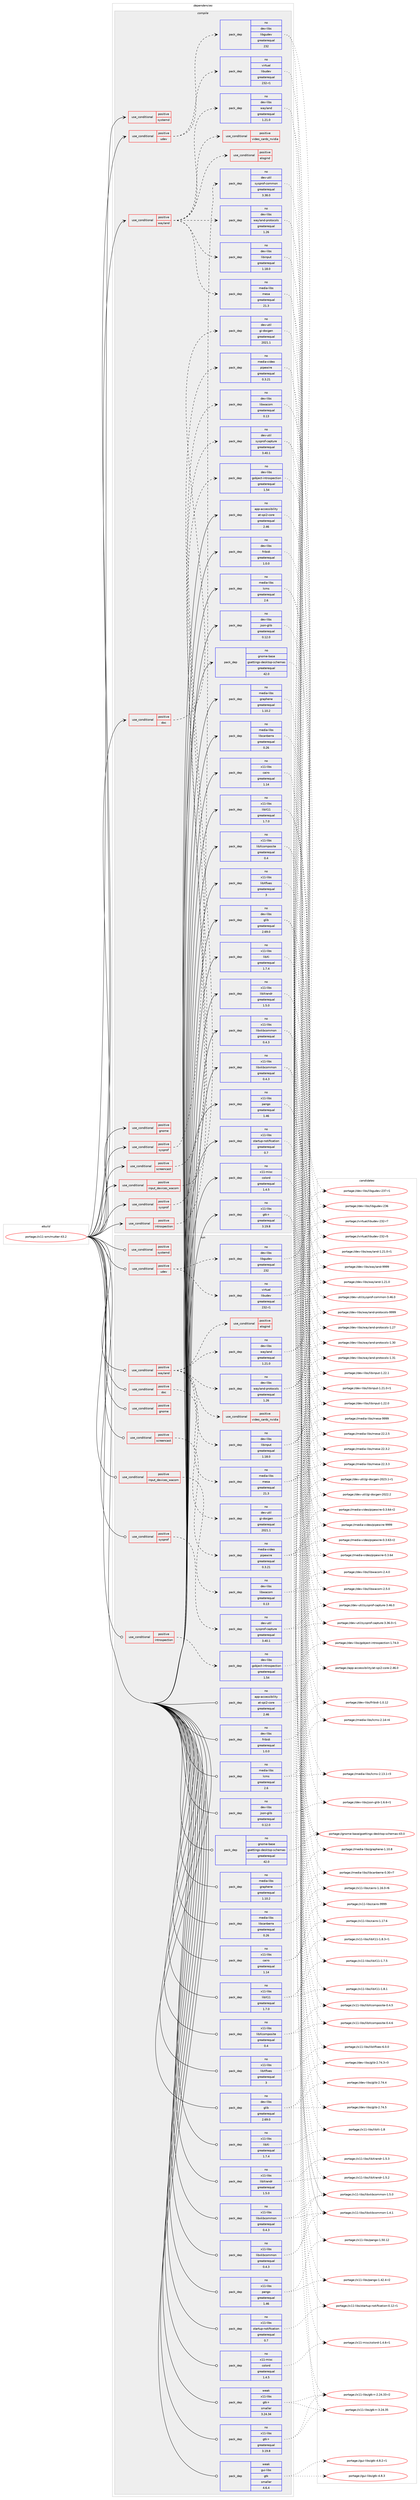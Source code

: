 digraph prolog {

# *************
# Graph options
# *************

newrank=true;
concentrate=true;
compound=true;
graph [rankdir=LR,fontname=Helvetica,fontsize=10,ranksep=1.5];#, ranksep=2.5, nodesep=0.2];
edge  [arrowhead=vee];
node  [fontname=Helvetica,fontsize=10];

# **********
# The ebuild
# **********

subgraph cluster_leftcol {
color=gray;
rank=same;
label=<<i>ebuild</i>>;
id [label="portage://x11-wm/mutter-43.2", color=red, width=4, href="../x11-wm/mutter-43.2.svg"];
}

# ****************
# The dependencies
# ****************

subgraph cluster_midcol {
color=gray;
label=<<i>dependencies</i>>;
subgraph cluster_compile {
fillcolor="#eeeeee";
style=filled;
label=<<i>compile</i>>;
subgraph cond5698 {
dependency9075 [label=<<TABLE BORDER="0" CELLBORDER="1" CELLSPACING="0" CELLPADDING="4"><TR><TD ROWSPAN="3" CELLPADDING="10">use_conditional</TD></TR><TR><TD>positive</TD></TR><TR><TD>doc</TD></TR></TABLE>>, shape=none, color=red];
subgraph pack3243 {
dependency9076 [label=<<TABLE BORDER="0" CELLBORDER="1" CELLSPACING="0" CELLPADDING="4" WIDTH="220"><TR><TD ROWSPAN="6" CELLPADDING="30">pack_dep</TD></TR><TR><TD WIDTH="110">no</TD></TR><TR><TD>dev-util</TD></TR><TR><TD>gi-docgen</TD></TR><TR><TD>greaterequal</TD></TR><TR><TD>2021.1</TD></TR></TABLE>>, shape=none, color=blue];
}
dependency9075:e -> dependency9076:w [weight=20,style="dashed",arrowhead="vee"];
}
id:e -> dependency9075:w [weight=20,style="solid",arrowhead="vee"];
subgraph cond5699 {
dependency9077 [label=<<TABLE BORDER="0" CELLBORDER="1" CELLSPACING="0" CELLPADDING="4"><TR><TD ROWSPAN="3" CELLPADDING="10">use_conditional</TD></TR><TR><TD>positive</TD></TR><TR><TD>gnome</TD></TR></TABLE>>, shape=none, color=red];
# *** BEGIN UNKNOWN DEPENDENCY TYPE (TODO) ***
# dependency9077 -> package_dependency(portage://x11-wm/mutter-43.2,install,no,gnome-base,gnome-desktop,none,[,,],[slot(3),equal],[])
# *** END UNKNOWN DEPENDENCY TYPE (TODO) ***

}
id:e -> dependency9077:w [weight=20,style="solid",arrowhead="vee"];
subgraph cond5700 {
dependency9078 [label=<<TABLE BORDER="0" CELLBORDER="1" CELLSPACING="0" CELLPADDING="4"><TR><TD ROWSPAN="3" CELLPADDING="10">use_conditional</TD></TR><TR><TD>positive</TD></TR><TR><TD>input_devices_wacom</TD></TR></TABLE>>, shape=none, color=red];
subgraph pack3244 {
dependency9079 [label=<<TABLE BORDER="0" CELLBORDER="1" CELLSPACING="0" CELLPADDING="4" WIDTH="220"><TR><TD ROWSPAN="6" CELLPADDING="30">pack_dep</TD></TR><TR><TD WIDTH="110">no</TD></TR><TR><TD>dev-libs</TD></TR><TR><TD>libwacom</TD></TR><TR><TD>greaterequal</TD></TR><TR><TD>0.13</TD></TR></TABLE>>, shape=none, color=blue];
}
dependency9078:e -> dependency9079:w [weight=20,style="dashed",arrowhead="vee"];
}
id:e -> dependency9078:w [weight=20,style="solid",arrowhead="vee"];
subgraph cond5701 {
dependency9080 [label=<<TABLE BORDER="0" CELLBORDER="1" CELLSPACING="0" CELLPADDING="4"><TR><TD ROWSPAN="3" CELLPADDING="10">use_conditional</TD></TR><TR><TD>positive</TD></TR><TR><TD>introspection</TD></TR></TABLE>>, shape=none, color=red];
subgraph pack3245 {
dependency9081 [label=<<TABLE BORDER="0" CELLBORDER="1" CELLSPACING="0" CELLPADDING="4" WIDTH="220"><TR><TD ROWSPAN="6" CELLPADDING="30">pack_dep</TD></TR><TR><TD WIDTH="110">no</TD></TR><TR><TD>dev-libs</TD></TR><TR><TD>gobject-introspection</TD></TR><TR><TD>greaterequal</TD></TR><TR><TD>1.54</TD></TR></TABLE>>, shape=none, color=blue];
}
dependency9080:e -> dependency9081:w [weight=20,style="dashed",arrowhead="vee"];
}
id:e -> dependency9080:w [weight=20,style="solid",arrowhead="vee"];
subgraph cond5702 {
dependency9082 [label=<<TABLE BORDER="0" CELLBORDER="1" CELLSPACING="0" CELLPADDING="4"><TR><TD ROWSPAN="3" CELLPADDING="10">use_conditional</TD></TR><TR><TD>positive</TD></TR><TR><TD>screencast</TD></TR></TABLE>>, shape=none, color=red];
subgraph pack3246 {
dependency9083 [label=<<TABLE BORDER="0" CELLBORDER="1" CELLSPACING="0" CELLPADDING="4" WIDTH="220"><TR><TD ROWSPAN="6" CELLPADDING="30">pack_dep</TD></TR><TR><TD WIDTH="110">no</TD></TR><TR><TD>media-video</TD></TR><TR><TD>pipewire</TD></TR><TR><TD>greaterequal</TD></TR><TR><TD>0.3.21</TD></TR></TABLE>>, shape=none, color=blue];
}
dependency9082:e -> dependency9083:w [weight=20,style="dashed",arrowhead="vee"];
}
id:e -> dependency9082:w [weight=20,style="solid",arrowhead="vee"];
subgraph cond5703 {
dependency9084 [label=<<TABLE BORDER="0" CELLBORDER="1" CELLSPACING="0" CELLPADDING="4"><TR><TD ROWSPAN="3" CELLPADDING="10">use_conditional</TD></TR><TR><TD>positive</TD></TR><TR><TD>sysprof</TD></TR></TABLE>>, shape=none, color=red];
subgraph pack3247 {
dependency9085 [label=<<TABLE BORDER="0" CELLBORDER="1" CELLSPACING="0" CELLPADDING="4" WIDTH="220"><TR><TD ROWSPAN="6" CELLPADDING="30">pack_dep</TD></TR><TR><TD WIDTH="110">no</TD></TR><TR><TD>dev-util</TD></TR><TR><TD>sysprof-capture</TD></TR><TR><TD>greaterequal</TD></TR><TR><TD>3.40.1</TD></TR></TABLE>>, shape=none, color=blue];
}
dependency9084:e -> dependency9085:w [weight=20,style="dashed",arrowhead="vee"];
}
id:e -> dependency9084:w [weight=20,style="solid",arrowhead="vee"];
subgraph cond5704 {
dependency9086 [label=<<TABLE BORDER="0" CELLBORDER="1" CELLSPACING="0" CELLPADDING="4"><TR><TD ROWSPAN="3" CELLPADDING="10">use_conditional</TD></TR><TR><TD>positive</TD></TR><TR><TD>sysprof</TD></TR></TABLE>>, shape=none, color=red];
subgraph pack3248 {
dependency9087 [label=<<TABLE BORDER="0" CELLBORDER="1" CELLSPACING="0" CELLPADDING="4" WIDTH="220"><TR><TD ROWSPAN="6" CELLPADDING="30">pack_dep</TD></TR><TR><TD WIDTH="110">no</TD></TR><TR><TD>dev-util</TD></TR><TR><TD>sysprof-common</TD></TR><TR><TD>greaterequal</TD></TR><TR><TD>3.38.0</TD></TR></TABLE>>, shape=none, color=blue];
}
dependency9086:e -> dependency9087:w [weight=20,style="dashed",arrowhead="vee"];
}
id:e -> dependency9086:w [weight=20,style="solid",arrowhead="vee"];
subgraph cond5705 {
dependency9088 [label=<<TABLE BORDER="0" CELLBORDER="1" CELLSPACING="0" CELLPADDING="4"><TR><TD ROWSPAN="3" CELLPADDING="10">use_conditional</TD></TR><TR><TD>positive</TD></TR><TR><TD>systemd</TD></TR></TABLE>>, shape=none, color=red];
# *** BEGIN UNKNOWN DEPENDENCY TYPE (TODO) ***
# dependency9088 -> package_dependency(portage://x11-wm/mutter-43.2,install,no,sys-apps,systemd,none,[,,],[],[])
# *** END UNKNOWN DEPENDENCY TYPE (TODO) ***

}
id:e -> dependency9088:w [weight=20,style="solid",arrowhead="vee"];
subgraph cond5706 {
dependency9089 [label=<<TABLE BORDER="0" CELLBORDER="1" CELLSPACING="0" CELLPADDING="4"><TR><TD ROWSPAN="3" CELLPADDING="10">use_conditional</TD></TR><TR><TD>positive</TD></TR><TR><TD>udev</TD></TR></TABLE>>, shape=none, color=red];
subgraph pack3249 {
dependency9090 [label=<<TABLE BORDER="0" CELLBORDER="1" CELLSPACING="0" CELLPADDING="4" WIDTH="220"><TR><TD ROWSPAN="6" CELLPADDING="30">pack_dep</TD></TR><TR><TD WIDTH="110">no</TD></TR><TR><TD>dev-libs</TD></TR><TR><TD>libgudev</TD></TR><TR><TD>greaterequal</TD></TR><TR><TD>232</TD></TR></TABLE>>, shape=none, color=blue];
}
dependency9089:e -> dependency9090:w [weight=20,style="dashed",arrowhead="vee"];
subgraph pack3250 {
dependency9091 [label=<<TABLE BORDER="0" CELLBORDER="1" CELLSPACING="0" CELLPADDING="4" WIDTH="220"><TR><TD ROWSPAN="6" CELLPADDING="30">pack_dep</TD></TR><TR><TD WIDTH="110">no</TD></TR><TR><TD>virtual</TD></TR><TR><TD>libudev</TD></TR><TR><TD>greaterequal</TD></TR><TR><TD>232-r1</TD></TR></TABLE>>, shape=none, color=blue];
}
dependency9089:e -> dependency9091:w [weight=20,style="dashed",arrowhead="vee"];
}
id:e -> dependency9089:w [weight=20,style="solid",arrowhead="vee"];
subgraph cond5707 {
dependency9092 [label=<<TABLE BORDER="0" CELLBORDER="1" CELLSPACING="0" CELLPADDING="4"><TR><TD ROWSPAN="3" CELLPADDING="10">use_conditional</TD></TR><TR><TD>positive</TD></TR><TR><TD>wayland</TD></TR></TABLE>>, shape=none, color=red];
subgraph pack3251 {
dependency9093 [label=<<TABLE BORDER="0" CELLBORDER="1" CELLSPACING="0" CELLPADDING="4" WIDTH="220"><TR><TD ROWSPAN="6" CELLPADDING="30">pack_dep</TD></TR><TR><TD WIDTH="110">no</TD></TR><TR><TD>dev-libs</TD></TR><TR><TD>wayland-protocols</TD></TR><TR><TD>greaterequal</TD></TR><TR><TD>1.26</TD></TR></TABLE>>, shape=none, color=blue];
}
dependency9092:e -> dependency9093:w [weight=20,style="dashed",arrowhead="vee"];
subgraph pack3252 {
dependency9094 [label=<<TABLE BORDER="0" CELLBORDER="1" CELLSPACING="0" CELLPADDING="4" WIDTH="220"><TR><TD ROWSPAN="6" CELLPADDING="30">pack_dep</TD></TR><TR><TD WIDTH="110">no</TD></TR><TR><TD>dev-libs</TD></TR><TR><TD>wayland</TD></TR><TR><TD>greaterequal</TD></TR><TR><TD>1.21.0</TD></TR></TABLE>>, shape=none, color=blue];
}
dependency9092:e -> dependency9094:w [weight=20,style="dashed",arrowhead="vee"];
# *** BEGIN UNKNOWN DEPENDENCY TYPE (TODO) ***
# dependency9092 -> package_dependency(portage://x11-wm/mutter-43.2,install,no,x11-libs,libdrm,none,[,,],[],[])
# *** END UNKNOWN DEPENDENCY TYPE (TODO) ***

subgraph pack3253 {
dependency9095 [label=<<TABLE BORDER="0" CELLBORDER="1" CELLSPACING="0" CELLPADDING="4" WIDTH="220"><TR><TD ROWSPAN="6" CELLPADDING="30">pack_dep</TD></TR><TR><TD WIDTH="110">no</TD></TR><TR><TD>media-libs</TD></TR><TR><TD>mesa</TD></TR><TR><TD>greaterequal</TD></TR><TR><TD>21.3</TD></TR></TABLE>>, shape=none, color=blue];
}
dependency9092:e -> dependency9095:w [weight=20,style="dashed",arrowhead="vee"];
subgraph pack3254 {
dependency9096 [label=<<TABLE BORDER="0" CELLBORDER="1" CELLSPACING="0" CELLPADDING="4" WIDTH="220"><TR><TD ROWSPAN="6" CELLPADDING="30">pack_dep</TD></TR><TR><TD WIDTH="110">no</TD></TR><TR><TD>dev-libs</TD></TR><TR><TD>libinput</TD></TR><TR><TD>greaterequal</TD></TR><TR><TD>1.18.0</TD></TR></TABLE>>, shape=none, color=blue];
}
dependency9092:e -> dependency9096:w [weight=20,style="dashed",arrowhead="vee"];
subgraph cond5708 {
dependency9097 [label=<<TABLE BORDER="0" CELLBORDER="1" CELLSPACING="0" CELLPADDING="4"><TR><TD ROWSPAN="3" CELLPADDING="10">use_conditional</TD></TR><TR><TD>positive</TD></TR><TR><TD>elogind</TD></TR></TABLE>>, shape=none, color=red];
# *** BEGIN UNKNOWN DEPENDENCY TYPE (TODO) ***
# dependency9097 -> package_dependency(portage://x11-wm/mutter-43.2,install,no,sys-auth,elogind,none,[,,],[],[])
# *** END UNKNOWN DEPENDENCY TYPE (TODO) ***

}
dependency9092:e -> dependency9097:w [weight=20,style="dashed",arrowhead="vee"];
# *** BEGIN UNKNOWN DEPENDENCY TYPE (TODO) ***
# dependency9092 -> package_dependency(portage://x11-wm/mutter-43.2,install,no,x11-base,xwayland,none,[,,],[],[])
# *** END UNKNOWN DEPENDENCY TYPE (TODO) ***

subgraph cond5709 {
dependency9098 [label=<<TABLE BORDER="0" CELLBORDER="1" CELLSPACING="0" CELLPADDING="4"><TR><TD ROWSPAN="3" CELLPADDING="10">use_conditional</TD></TR><TR><TD>positive</TD></TR><TR><TD>video_cards_nvidia</TD></TR></TABLE>>, shape=none, color=red];
# *** BEGIN UNKNOWN DEPENDENCY TYPE (TODO) ***
# dependency9098 -> package_dependency(portage://x11-wm/mutter-43.2,install,no,gui-libs,egl-wayland,none,[,,],[],[])
# *** END UNKNOWN DEPENDENCY TYPE (TODO) ***

}
dependency9092:e -> dependency9098:w [weight=20,style="dashed",arrowhead="vee"];
}
id:e -> dependency9092:w [weight=20,style="solid",arrowhead="vee"];
subgraph pack3255 {
dependency9099 [label=<<TABLE BORDER="0" CELLBORDER="1" CELLSPACING="0" CELLPADDING="4" WIDTH="220"><TR><TD ROWSPAN="6" CELLPADDING="30">pack_dep</TD></TR><TR><TD WIDTH="110">no</TD></TR><TR><TD>app-accessibility</TD></TR><TR><TD>at-spi2-core</TD></TR><TR><TD>greaterequal</TD></TR><TR><TD>2.46</TD></TR></TABLE>>, shape=none, color=blue];
}
id:e -> dependency9099:w [weight=20,style="solid",arrowhead="vee"];
subgraph pack3256 {
dependency9100 [label=<<TABLE BORDER="0" CELLBORDER="1" CELLSPACING="0" CELLPADDING="4" WIDTH="220"><TR><TD ROWSPAN="6" CELLPADDING="30">pack_dep</TD></TR><TR><TD WIDTH="110">no</TD></TR><TR><TD>dev-libs</TD></TR><TR><TD>fribidi</TD></TR><TR><TD>greaterequal</TD></TR><TR><TD>1.0.0</TD></TR></TABLE>>, shape=none, color=blue];
}
id:e -> dependency9100:w [weight=20,style="solid",arrowhead="vee"];
subgraph pack3257 {
dependency9101 [label=<<TABLE BORDER="0" CELLBORDER="1" CELLSPACING="0" CELLPADDING="4" WIDTH="220"><TR><TD ROWSPAN="6" CELLPADDING="30">pack_dep</TD></TR><TR><TD WIDTH="110">no</TD></TR><TR><TD>dev-libs</TD></TR><TR><TD>glib</TD></TR><TR><TD>greaterequal</TD></TR><TR><TD>2.69.0</TD></TR></TABLE>>, shape=none, color=blue];
}
id:e -> dependency9101:w [weight=20,style="solid",arrowhead="vee"];
subgraph pack3258 {
dependency9102 [label=<<TABLE BORDER="0" CELLBORDER="1" CELLSPACING="0" CELLPADDING="4" WIDTH="220"><TR><TD ROWSPAN="6" CELLPADDING="30">pack_dep</TD></TR><TR><TD WIDTH="110">no</TD></TR><TR><TD>dev-libs</TD></TR><TR><TD>json-glib</TD></TR><TR><TD>greaterequal</TD></TR><TR><TD>0.12.0</TD></TR></TABLE>>, shape=none, color=blue];
}
id:e -> dependency9102:w [weight=20,style="solid",arrowhead="vee"];
# *** BEGIN UNKNOWN DEPENDENCY TYPE (TODO) ***
# id -> package_dependency(portage://x11-wm/mutter-43.2,install,no,gnome-base,gnome-settings-daemon,none,[,,],[],[])
# *** END UNKNOWN DEPENDENCY TYPE (TODO) ***

subgraph pack3259 {
dependency9103 [label=<<TABLE BORDER="0" CELLBORDER="1" CELLSPACING="0" CELLPADDING="4" WIDTH="220"><TR><TD ROWSPAN="6" CELLPADDING="30">pack_dep</TD></TR><TR><TD WIDTH="110">no</TD></TR><TR><TD>gnome-base</TD></TR><TR><TD>gsettings-desktop-schemas</TD></TR><TR><TD>greaterequal</TD></TR><TR><TD>42.0</TD></TR></TABLE>>, shape=none, color=blue];
}
id:e -> dependency9103:w [weight=20,style="solid",arrowhead="vee"];
subgraph pack3260 {
dependency9104 [label=<<TABLE BORDER="0" CELLBORDER="1" CELLSPACING="0" CELLPADDING="4" WIDTH="220"><TR><TD ROWSPAN="6" CELLPADDING="30">pack_dep</TD></TR><TR><TD WIDTH="110">no</TD></TR><TR><TD>media-libs</TD></TR><TR><TD>graphene</TD></TR><TR><TD>greaterequal</TD></TR><TR><TD>1.10.2</TD></TR></TABLE>>, shape=none, color=blue];
}
id:e -> dependency9104:w [weight=20,style="solid",arrowhead="vee"];
subgraph pack3261 {
dependency9105 [label=<<TABLE BORDER="0" CELLBORDER="1" CELLSPACING="0" CELLPADDING="4" WIDTH="220"><TR><TD ROWSPAN="6" CELLPADDING="30">pack_dep</TD></TR><TR><TD WIDTH="110">no</TD></TR><TR><TD>media-libs</TD></TR><TR><TD>lcms</TD></TR><TR><TD>greaterequal</TD></TR><TR><TD>2.6</TD></TR></TABLE>>, shape=none, color=blue];
}
id:e -> dependency9105:w [weight=20,style="solid",arrowhead="vee"];
subgraph pack3262 {
dependency9106 [label=<<TABLE BORDER="0" CELLBORDER="1" CELLSPACING="0" CELLPADDING="4" WIDTH="220"><TR><TD ROWSPAN="6" CELLPADDING="30">pack_dep</TD></TR><TR><TD WIDTH="110">no</TD></TR><TR><TD>media-libs</TD></TR><TR><TD>libcanberra</TD></TR><TR><TD>greaterequal</TD></TR><TR><TD>0.26</TD></TR></TABLE>>, shape=none, color=blue];
}
id:e -> dependency9106:w [weight=20,style="solid",arrowhead="vee"];
# *** BEGIN UNKNOWN DEPENDENCY TYPE (TODO) ***
# id -> package_dependency(portage://x11-wm/mutter-43.2,install,no,media-libs,libglvnd,none,[,,],[],[use(enable(X),none)])
# *** END UNKNOWN DEPENDENCY TYPE (TODO) ***

# *** BEGIN UNKNOWN DEPENDENCY TYPE (TODO) ***
# id -> package_dependency(portage://x11-wm/mutter-43.2,install,no,sys-apps,dbus,none,[,,],[],[])
# *** END UNKNOWN DEPENDENCY TYPE (TODO) ***

# *** BEGIN UNKNOWN DEPENDENCY TYPE (TODO) ***
# id -> package_dependency(portage://x11-wm/mutter-43.2,install,no,x11-base,xorg-proto,none,[,,],[],[])
# *** END UNKNOWN DEPENDENCY TYPE (TODO) ***

subgraph pack3263 {
dependency9107 [label=<<TABLE BORDER="0" CELLBORDER="1" CELLSPACING="0" CELLPADDING="4" WIDTH="220"><TR><TD ROWSPAN="6" CELLPADDING="30">pack_dep</TD></TR><TR><TD WIDTH="110">no</TD></TR><TR><TD>x11-libs</TD></TR><TR><TD>cairo</TD></TR><TR><TD>greaterequal</TD></TR><TR><TD>1.14</TD></TR></TABLE>>, shape=none, color=blue];
}
id:e -> dependency9107:w [weight=20,style="solid",arrowhead="vee"];
# *** BEGIN UNKNOWN DEPENDENCY TYPE (TODO) ***
# id -> package_dependency(portage://x11-wm/mutter-43.2,install,no,x11-libs,gdk-pixbuf,none,[,,],[slot(2)],[])
# *** END UNKNOWN DEPENDENCY TYPE (TODO) ***

subgraph pack3264 {
dependency9108 [label=<<TABLE BORDER="0" CELLBORDER="1" CELLSPACING="0" CELLPADDING="4" WIDTH="220"><TR><TD ROWSPAN="6" CELLPADDING="30">pack_dep</TD></TR><TR><TD WIDTH="110">no</TD></TR><TR><TD>x11-libs</TD></TR><TR><TD>gtk+</TD></TR><TR><TD>greaterequal</TD></TR><TR><TD>3.19.8</TD></TR></TABLE>>, shape=none, color=blue];
}
id:e -> dependency9108:w [weight=20,style="solid",arrowhead="vee"];
# *** BEGIN UNKNOWN DEPENDENCY TYPE (TODO) ***
# id -> package_dependency(portage://x11-wm/mutter-43.2,install,no,x11-libs,libICE,none,[,,],[],[])
# *** END UNKNOWN DEPENDENCY TYPE (TODO) ***

# *** BEGIN UNKNOWN DEPENDENCY TYPE (TODO) ***
# id -> package_dependency(portage://x11-wm/mutter-43.2,install,no,x11-libs,libSM,none,[,,],[],[])
# *** END UNKNOWN DEPENDENCY TYPE (TODO) ***

subgraph pack3265 {
dependency9109 [label=<<TABLE BORDER="0" CELLBORDER="1" CELLSPACING="0" CELLPADDING="4" WIDTH="220"><TR><TD ROWSPAN="6" CELLPADDING="30">pack_dep</TD></TR><TR><TD WIDTH="110">no</TD></TR><TR><TD>x11-libs</TD></TR><TR><TD>libX11</TD></TR><TR><TD>greaterequal</TD></TR><TR><TD>1.7.0</TD></TR></TABLE>>, shape=none, color=blue];
}
id:e -> dependency9109:w [weight=20,style="solid",arrowhead="vee"];
# *** BEGIN UNKNOWN DEPENDENCY TYPE (TODO) ***
# id -> package_dependency(portage://x11-wm/mutter-43.2,install,no,x11-libs,libXau,none,[,,],[],[])
# *** END UNKNOWN DEPENDENCY TYPE (TODO) ***

subgraph pack3266 {
dependency9110 [label=<<TABLE BORDER="0" CELLBORDER="1" CELLSPACING="0" CELLPADDING="4" WIDTH="220"><TR><TD ROWSPAN="6" CELLPADDING="30">pack_dep</TD></TR><TR><TD WIDTH="110">no</TD></TR><TR><TD>x11-libs</TD></TR><TR><TD>libXcomposite</TD></TR><TR><TD>greaterequal</TD></TR><TR><TD>0.4</TD></TR></TABLE>>, shape=none, color=blue];
}
id:e -> dependency9110:w [weight=20,style="solid",arrowhead="vee"];
# *** BEGIN UNKNOWN DEPENDENCY TYPE (TODO) ***
# id -> package_dependency(portage://x11-wm/mutter-43.2,install,no,x11-libs,libXcursor,none,[,,],[],[])
# *** END UNKNOWN DEPENDENCY TYPE (TODO) ***

# *** BEGIN UNKNOWN DEPENDENCY TYPE (TODO) ***
# id -> package_dependency(portage://x11-wm/mutter-43.2,install,no,x11-libs,libXdamage,none,[,,],[],[])
# *** END UNKNOWN DEPENDENCY TYPE (TODO) ***

# *** BEGIN UNKNOWN DEPENDENCY TYPE (TODO) ***
# id -> package_dependency(portage://x11-wm/mutter-43.2,install,no,x11-libs,libXext,none,[,,],[],[])
# *** END UNKNOWN DEPENDENCY TYPE (TODO) ***

subgraph pack3267 {
dependency9111 [label=<<TABLE BORDER="0" CELLBORDER="1" CELLSPACING="0" CELLPADDING="4" WIDTH="220"><TR><TD ROWSPAN="6" CELLPADDING="30">pack_dep</TD></TR><TR><TD WIDTH="110">no</TD></TR><TR><TD>x11-libs</TD></TR><TR><TD>libXfixes</TD></TR><TR><TD>greaterequal</TD></TR><TR><TD>3</TD></TR></TABLE>>, shape=none, color=blue];
}
id:e -> dependency9111:w [weight=20,style="solid",arrowhead="vee"];
subgraph pack3268 {
dependency9112 [label=<<TABLE BORDER="0" CELLBORDER="1" CELLSPACING="0" CELLPADDING="4" WIDTH="220"><TR><TD ROWSPAN="6" CELLPADDING="30">pack_dep</TD></TR><TR><TD WIDTH="110">no</TD></TR><TR><TD>x11-libs</TD></TR><TR><TD>libXi</TD></TR><TR><TD>greaterequal</TD></TR><TR><TD>1.7.4</TD></TR></TABLE>>, shape=none, color=blue];
}
id:e -> dependency9112:w [weight=20,style="solid",arrowhead="vee"];
# *** BEGIN UNKNOWN DEPENDENCY TYPE (TODO) ***
# id -> package_dependency(portage://x11-wm/mutter-43.2,install,no,x11-libs,libXinerama,none,[,,],[],[])
# *** END UNKNOWN DEPENDENCY TYPE (TODO) ***

subgraph pack3269 {
dependency9113 [label=<<TABLE BORDER="0" CELLBORDER="1" CELLSPACING="0" CELLPADDING="4" WIDTH="220"><TR><TD ROWSPAN="6" CELLPADDING="30">pack_dep</TD></TR><TR><TD WIDTH="110">no</TD></TR><TR><TD>x11-libs</TD></TR><TR><TD>libXrandr</TD></TR><TR><TD>greaterequal</TD></TR><TR><TD>1.5.0</TD></TR></TABLE>>, shape=none, color=blue];
}
id:e -> dependency9113:w [weight=20,style="solid",arrowhead="vee"];
# *** BEGIN UNKNOWN DEPENDENCY TYPE (TODO) ***
# id -> package_dependency(portage://x11-wm/mutter-43.2,install,no,x11-libs,libXrender,none,[,,],[],[])
# *** END UNKNOWN DEPENDENCY TYPE (TODO) ***

# *** BEGIN UNKNOWN DEPENDENCY TYPE (TODO) ***
# id -> package_dependency(portage://x11-wm/mutter-43.2,install,no,x11-libs,libXtst,none,[,,],[],[])
# *** END UNKNOWN DEPENDENCY TYPE (TODO) ***

# *** BEGIN UNKNOWN DEPENDENCY TYPE (TODO) ***
# id -> package_dependency(portage://x11-wm/mutter-43.2,install,no,x11-libs,libxcb,none,[,,],any_same_slot,[])
# *** END UNKNOWN DEPENDENCY TYPE (TODO) ***

subgraph pack3270 {
dependency9114 [label=<<TABLE BORDER="0" CELLBORDER="1" CELLSPACING="0" CELLPADDING="4" WIDTH="220"><TR><TD ROWSPAN="6" CELLPADDING="30">pack_dep</TD></TR><TR><TD WIDTH="110">no</TD></TR><TR><TD>x11-libs</TD></TR><TR><TD>libxkbcommon</TD></TR><TR><TD>greaterequal</TD></TR><TR><TD>0.4.3</TD></TR></TABLE>>, shape=none, color=blue];
}
id:e -> dependency9114:w [weight=20,style="solid",arrowhead="vee"];
subgraph pack3271 {
dependency9115 [label=<<TABLE BORDER="0" CELLBORDER="1" CELLSPACING="0" CELLPADDING="4" WIDTH="220"><TR><TD ROWSPAN="6" CELLPADDING="30">pack_dep</TD></TR><TR><TD WIDTH="110">no</TD></TR><TR><TD>x11-libs</TD></TR><TR><TD>libxkbcommon</TD></TR><TR><TD>greaterequal</TD></TR><TR><TD>0.4.3</TD></TR></TABLE>>, shape=none, color=blue];
}
id:e -> dependency9115:w [weight=20,style="solid",arrowhead="vee"];
# *** BEGIN UNKNOWN DEPENDENCY TYPE (TODO) ***
# id -> package_dependency(portage://x11-wm/mutter-43.2,install,no,x11-libs,libxkbfile,none,[,,],[],[])
# *** END UNKNOWN DEPENDENCY TYPE (TODO) ***

subgraph pack3272 {
dependency9116 [label=<<TABLE BORDER="0" CELLBORDER="1" CELLSPACING="0" CELLPADDING="4" WIDTH="220"><TR><TD ROWSPAN="6" CELLPADDING="30">pack_dep</TD></TR><TR><TD WIDTH="110">no</TD></TR><TR><TD>x11-libs</TD></TR><TR><TD>pango</TD></TR><TR><TD>greaterequal</TD></TR><TR><TD>1.46</TD></TR></TABLE>>, shape=none, color=blue];
}
id:e -> dependency9116:w [weight=20,style="solid",arrowhead="vee"];
subgraph pack3273 {
dependency9117 [label=<<TABLE BORDER="0" CELLBORDER="1" CELLSPACING="0" CELLPADDING="4" WIDTH="220"><TR><TD ROWSPAN="6" CELLPADDING="30">pack_dep</TD></TR><TR><TD WIDTH="110">no</TD></TR><TR><TD>x11-libs</TD></TR><TR><TD>startup-notification</TD></TR><TR><TD>greaterequal</TD></TR><TR><TD>0.7</TD></TR></TABLE>>, shape=none, color=blue];
}
id:e -> dependency9117:w [weight=20,style="solid",arrowhead="vee"];
subgraph pack3274 {
dependency9118 [label=<<TABLE BORDER="0" CELLBORDER="1" CELLSPACING="0" CELLPADDING="4" WIDTH="220"><TR><TD ROWSPAN="6" CELLPADDING="30">pack_dep</TD></TR><TR><TD WIDTH="110">no</TD></TR><TR><TD>x11-misc</TD></TR><TR><TD>colord</TD></TR><TR><TD>greaterequal</TD></TR><TR><TD>1.4.5</TD></TR></TABLE>>, shape=none, color=blue];
}
id:e -> dependency9118:w [weight=20,style="solid",arrowhead="vee"];
# *** BEGIN UNKNOWN DEPENDENCY TYPE (TODO) ***
# id -> package_dependency(portage://x11-wm/mutter-43.2,install,no,x11-misc,xkeyboard-config,none,[,,],[],[])
# *** END UNKNOWN DEPENDENCY TYPE (TODO) ***

}
subgraph cluster_compileandrun {
fillcolor="#eeeeee";
style=filled;
label=<<i>compile and run</i>>;
}
subgraph cluster_run {
fillcolor="#eeeeee";
style=filled;
label=<<i>run</i>>;
subgraph cond5710 {
dependency9119 [label=<<TABLE BORDER="0" CELLBORDER="1" CELLSPACING="0" CELLPADDING="4"><TR><TD ROWSPAN="3" CELLPADDING="10">use_conditional</TD></TR><TR><TD>positive</TD></TR><TR><TD>doc</TD></TR></TABLE>>, shape=none, color=red];
subgraph pack3275 {
dependency9120 [label=<<TABLE BORDER="0" CELLBORDER="1" CELLSPACING="0" CELLPADDING="4" WIDTH="220"><TR><TD ROWSPAN="6" CELLPADDING="30">pack_dep</TD></TR><TR><TD WIDTH="110">no</TD></TR><TR><TD>dev-util</TD></TR><TR><TD>gi-docgen</TD></TR><TR><TD>greaterequal</TD></TR><TR><TD>2021.1</TD></TR></TABLE>>, shape=none, color=blue];
}
dependency9119:e -> dependency9120:w [weight=20,style="dashed",arrowhead="vee"];
}
id:e -> dependency9119:w [weight=20,style="solid",arrowhead="odot"];
subgraph cond5711 {
dependency9121 [label=<<TABLE BORDER="0" CELLBORDER="1" CELLSPACING="0" CELLPADDING="4"><TR><TD ROWSPAN="3" CELLPADDING="10">use_conditional</TD></TR><TR><TD>positive</TD></TR><TR><TD>gnome</TD></TR></TABLE>>, shape=none, color=red];
# *** BEGIN UNKNOWN DEPENDENCY TYPE (TODO) ***
# dependency9121 -> package_dependency(portage://x11-wm/mutter-43.2,run,no,gnome-base,gnome-desktop,none,[,,],[slot(3),equal],[])
# *** END UNKNOWN DEPENDENCY TYPE (TODO) ***

}
id:e -> dependency9121:w [weight=20,style="solid",arrowhead="odot"];
subgraph cond5712 {
dependency9122 [label=<<TABLE BORDER="0" CELLBORDER="1" CELLSPACING="0" CELLPADDING="4"><TR><TD ROWSPAN="3" CELLPADDING="10">use_conditional</TD></TR><TR><TD>positive</TD></TR><TR><TD>input_devices_wacom</TD></TR></TABLE>>, shape=none, color=red];
subgraph pack3276 {
dependency9123 [label=<<TABLE BORDER="0" CELLBORDER="1" CELLSPACING="0" CELLPADDING="4" WIDTH="220"><TR><TD ROWSPAN="6" CELLPADDING="30">pack_dep</TD></TR><TR><TD WIDTH="110">no</TD></TR><TR><TD>dev-libs</TD></TR><TR><TD>libwacom</TD></TR><TR><TD>greaterequal</TD></TR><TR><TD>0.13</TD></TR></TABLE>>, shape=none, color=blue];
}
dependency9122:e -> dependency9123:w [weight=20,style="dashed",arrowhead="vee"];
}
id:e -> dependency9122:w [weight=20,style="solid",arrowhead="odot"];
subgraph cond5713 {
dependency9124 [label=<<TABLE BORDER="0" CELLBORDER="1" CELLSPACING="0" CELLPADDING="4"><TR><TD ROWSPAN="3" CELLPADDING="10">use_conditional</TD></TR><TR><TD>positive</TD></TR><TR><TD>introspection</TD></TR></TABLE>>, shape=none, color=red];
subgraph pack3277 {
dependency9125 [label=<<TABLE BORDER="0" CELLBORDER="1" CELLSPACING="0" CELLPADDING="4" WIDTH="220"><TR><TD ROWSPAN="6" CELLPADDING="30">pack_dep</TD></TR><TR><TD WIDTH="110">no</TD></TR><TR><TD>dev-libs</TD></TR><TR><TD>gobject-introspection</TD></TR><TR><TD>greaterequal</TD></TR><TR><TD>1.54</TD></TR></TABLE>>, shape=none, color=blue];
}
dependency9124:e -> dependency9125:w [weight=20,style="dashed",arrowhead="vee"];
}
id:e -> dependency9124:w [weight=20,style="solid",arrowhead="odot"];
subgraph cond5714 {
dependency9126 [label=<<TABLE BORDER="0" CELLBORDER="1" CELLSPACING="0" CELLPADDING="4"><TR><TD ROWSPAN="3" CELLPADDING="10">use_conditional</TD></TR><TR><TD>positive</TD></TR><TR><TD>screencast</TD></TR></TABLE>>, shape=none, color=red];
subgraph pack3278 {
dependency9127 [label=<<TABLE BORDER="0" CELLBORDER="1" CELLSPACING="0" CELLPADDING="4" WIDTH="220"><TR><TD ROWSPAN="6" CELLPADDING="30">pack_dep</TD></TR><TR><TD WIDTH="110">no</TD></TR><TR><TD>media-video</TD></TR><TR><TD>pipewire</TD></TR><TR><TD>greaterequal</TD></TR><TR><TD>0.3.21</TD></TR></TABLE>>, shape=none, color=blue];
}
dependency9126:e -> dependency9127:w [weight=20,style="dashed",arrowhead="vee"];
}
id:e -> dependency9126:w [weight=20,style="solid",arrowhead="odot"];
subgraph cond5715 {
dependency9128 [label=<<TABLE BORDER="0" CELLBORDER="1" CELLSPACING="0" CELLPADDING="4"><TR><TD ROWSPAN="3" CELLPADDING="10">use_conditional</TD></TR><TR><TD>positive</TD></TR><TR><TD>sysprof</TD></TR></TABLE>>, shape=none, color=red];
subgraph pack3279 {
dependency9129 [label=<<TABLE BORDER="0" CELLBORDER="1" CELLSPACING="0" CELLPADDING="4" WIDTH="220"><TR><TD ROWSPAN="6" CELLPADDING="30">pack_dep</TD></TR><TR><TD WIDTH="110">no</TD></TR><TR><TD>dev-util</TD></TR><TR><TD>sysprof-capture</TD></TR><TR><TD>greaterequal</TD></TR><TR><TD>3.40.1</TD></TR></TABLE>>, shape=none, color=blue];
}
dependency9128:e -> dependency9129:w [weight=20,style="dashed",arrowhead="vee"];
}
id:e -> dependency9128:w [weight=20,style="solid",arrowhead="odot"];
subgraph cond5716 {
dependency9130 [label=<<TABLE BORDER="0" CELLBORDER="1" CELLSPACING="0" CELLPADDING="4"><TR><TD ROWSPAN="3" CELLPADDING="10">use_conditional</TD></TR><TR><TD>positive</TD></TR><TR><TD>systemd</TD></TR></TABLE>>, shape=none, color=red];
# *** BEGIN UNKNOWN DEPENDENCY TYPE (TODO) ***
# dependency9130 -> package_dependency(portage://x11-wm/mutter-43.2,run,no,sys-apps,systemd,none,[,,],[],[])
# *** END UNKNOWN DEPENDENCY TYPE (TODO) ***

}
id:e -> dependency9130:w [weight=20,style="solid",arrowhead="odot"];
subgraph cond5717 {
dependency9131 [label=<<TABLE BORDER="0" CELLBORDER="1" CELLSPACING="0" CELLPADDING="4"><TR><TD ROWSPAN="3" CELLPADDING="10">use_conditional</TD></TR><TR><TD>positive</TD></TR><TR><TD>udev</TD></TR></TABLE>>, shape=none, color=red];
subgraph pack3280 {
dependency9132 [label=<<TABLE BORDER="0" CELLBORDER="1" CELLSPACING="0" CELLPADDING="4" WIDTH="220"><TR><TD ROWSPAN="6" CELLPADDING="30">pack_dep</TD></TR><TR><TD WIDTH="110">no</TD></TR><TR><TD>dev-libs</TD></TR><TR><TD>libgudev</TD></TR><TR><TD>greaterequal</TD></TR><TR><TD>232</TD></TR></TABLE>>, shape=none, color=blue];
}
dependency9131:e -> dependency9132:w [weight=20,style="dashed",arrowhead="vee"];
subgraph pack3281 {
dependency9133 [label=<<TABLE BORDER="0" CELLBORDER="1" CELLSPACING="0" CELLPADDING="4" WIDTH="220"><TR><TD ROWSPAN="6" CELLPADDING="30">pack_dep</TD></TR><TR><TD WIDTH="110">no</TD></TR><TR><TD>virtual</TD></TR><TR><TD>libudev</TD></TR><TR><TD>greaterequal</TD></TR><TR><TD>232-r1</TD></TR></TABLE>>, shape=none, color=blue];
}
dependency9131:e -> dependency9133:w [weight=20,style="dashed",arrowhead="vee"];
}
id:e -> dependency9131:w [weight=20,style="solid",arrowhead="odot"];
subgraph cond5718 {
dependency9134 [label=<<TABLE BORDER="0" CELLBORDER="1" CELLSPACING="0" CELLPADDING="4"><TR><TD ROWSPAN="3" CELLPADDING="10">use_conditional</TD></TR><TR><TD>positive</TD></TR><TR><TD>wayland</TD></TR></TABLE>>, shape=none, color=red];
subgraph pack3282 {
dependency9135 [label=<<TABLE BORDER="0" CELLBORDER="1" CELLSPACING="0" CELLPADDING="4" WIDTH="220"><TR><TD ROWSPAN="6" CELLPADDING="30">pack_dep</TD></TR><TR><TD WIDTH="110">no</TD></TR><TR><TD>dev-libs</TD></TR><TR><TD>wayland-protocols</TD></TR><TR><TD>greaterequal</TD></TR><TR><TD>1.26</TD></TR></TABLE>>, shape=none, color=blue];
}
dependency9134:e -> dependency9135:w [weight=20,style="dashed",arrowhead="vee"];
subgraph pack3283 {
dependency9136 [label=<<TABLE BORDER="0" CELLBORDER="1" CELLSPACING="0" CELLPADDING="4" WIDTH="220"><TR><TD ROWSPAN="6" CELLPADDING="30">pack_dep</TD></TR><TR><TD WIDTH="110">no</TD></TR><TR><TD>dev-libs</TD></TR><TR><TD>wayland</TD></TR><TR><TD>greaterequal</TD></TR><TR><TD>1.21.0</TD></TR></TABLE>>, shape=none, color=blue];
}
dependency9134:e -> dependency9136:w [weight=20,style="dashed",arrowhead="vee"];
# *** BEGIN UNKNOWN DEPENDENCY TYPE (TODO) ***
# dependency9134 -> package_dependency(portage://x11-wm/mutter-43.2,run,no,x11-libs,libdrm,none,[,,],[],[])
# *** END UNKNOWN DEPENDENCY TYPE (TODO) ***

subgraph pack3284 {
dependency9137 [label=<<TABLE BORDER="0" CELLBORDER="1" CELLSPACING="0" CELLPADDING="4" WIDTH="220"><TR><TD ROWSPAN="6" CELLPADDING="30">pack_dep</TD></TR><TR><TD WIDTH="110">no</TD></TR><TR><TD>media-libs</TD></TR><TR><TD>mesa</TD></TR><TR><TD>greaterequal</TD></TR><TR><TD>21.3</TD></TR></TABLE>>, shape=none, color=blue];
}
dependency9134:e -> dependency9137:w [weight=20,style="dashed",arrowhead="vee"];
subgraph pack3285 {
dependency9138 [label=<<TABLE BORDER="0" CELLBORDER="1" CELLSPACING="0" CELLPADDING="4" WIDTH="220"><TR><TD ROWSPAN="6" CELLPADDING="30">pack_dep</TD></TR><TR><TD WIDTH="110">no</TD></TR><TR><TD>dev-libs</TD></TR><TR><TD>libinput</TD></TR><TR><TD>greaterequal</TD></TR><TR><TD>1.18.0</TD></TR></TABLE>>, shape=none, color=blue];
}
dependency9134:e -> dependency9138:w [weight=20,style="dashed",arrowhead="vee"];
subgraph cond5719 {
dependency9139 [label=<<TABLE BORDER="0" CELLBORDER="1" CELLSPACING="0" CELLPADDING="4"><TR><TD ROWSPAN="3" CELLPADDING="10">use_conditional</TD></TR><TR><TD>positive</TD></TR><TR><TD>elogind</TD></TR></TABLE>>, shape=none, color=red];
# *** BEGIN UNKNOWN DEPENDENCY TYPE (TODO) ***
# dependency9139 -> package_dependency(portage://x11-wm/mutter-43.2,run,no,sys-auth,elogind,none,[,,],[],[])
# *** END UNKNOWN DEPENDENCY TYPE (TODO) ***

}
dependency9134:e -> dependency9139:w [weight=20,style="dashed",arrowhead="vee"];
# *** BEGIN UNKNOWN DEPENDENCY TYPE (TODO) ***
# dependency9134 -> package_dependency(portage://x11-wm/mutter-43.2,run,no,x11-base,xwayland,none,[,,],[],[])
# *** END UNKNOWN DEPENDENCY TYPE (TODO) ***

subgraph cond5720 {
dependency9140 [label=<<TABLE BORDER="0" CELLBORDER="1" CELLSPACING="0" CELLPADDING="4"><TR><TD ROWSPAN="3" CELLPADDING="10">use_conditional</TD></TR><TR><TD>positive</TD></TR><TR><TD>video_cards_nvidia</TD></TR></TABLE>>, shape=none, color=red];
# *** BEGIN UNKNOWN DEPENDENCY TYPE (TODO) ***
# dependency9140 -> package_dependency(portage://x11-wm/mutter-43.2,run,no,gui-libs,egl-wayland,none,[,,],[],[])
# *** END UNKNOWN DEPENDENCY TYPE (TODO) ***

}
dependency9134:e -> dependency9140:w [weight=20,style="dashed",arrowhead="vee"];
}
id:e -> dependency9134:w [weight=20,style="solid",arrowhead="odot"];
subgraph pack3286 {
dependency9141 [label=<<TABLE BORDER="0" CELLBORDER="1" CELLSPACING="0" CELLPADDING="4" WIDTH="220"><TR><TD ROWSPAN="6" CELLPADDING="30">pack_dep</TD></TR><TR><TD WIDTH="110">no</TD></TR><TR><TD>app-accessibility</TD></TR><TR><TD>at-spi2-core</TD></TR><TR><TD>greaterequal</TD></TR><TR><TD>2.46</TD></TR></TABLE>>, shape=none, color=blue];
}
id:e -> dependency9141:w [weight=20,style="solid",arrowhead="odot"];
subgraph pack3287 {
dependency9142 [label=<<TABLE BORDER="0" CELLBORDER="1" CELLSPACING="0" CELLPADDING="4" WIDTH="220"><TR><TD ROWSPAN="6" CELLPADDING="30">pack_dep</TD></TR><TR><TD WIDTH="110">no</TD></TR><TR><TD>dev-libs</TD></TR><TR><TD>fribidi</TD></TR><TR><TD>greaterequal</TD></TR><TR><TD>1.0.0</TD></TR></TABLE>>, shape=none, color=blue];
}
id:e -> dependency9142:w [weight=20,style="solid",arrowhead="odot"];
subgraph pack3288 {
dependency9143 [label=<<TABLE BORDER="0" CELLBORDER="1" CELLSPACING="0" CELLPADDING="4" WIDTH="220"><TR><TD ROWSPAN="6" CELLPADDING="30">pack_dep</TD></TR><TR><TD WIDTH="110">no</TD></TR><TR><TD>dev-libs</TD></TR><TR><TD>glib</TD></TR><TR><TD>greaterequal</TD></TR><TR><TD>2.69.0</TD></TR></TABLE>>, shape=none, color=blue];
}
id:e -> dependency9143:w [weight=20,style="solid",arrowhead="odot"];
subgraph pack3289 {
dependency9144 [label=<<TABLE BORDER="0" CELLBORDER="1" CELLSPACING="0" CELLPADDING="4" WIDTH="220"><TR><TD ROWSPAN="6" CELLPADDING="30">pack_dep</TD></TR><TR><TD WIDTH="110">no</TD></TR><TR><TD>dev-libs</TD></TR><TR><TD>json-glib</TD></TR><TR><TD>greaterequal</TD></TR><TR><TD>0.12.0</TD></TR></TABLE>>, shape=none, color=blue];
}
id:e -> dependency9144:w [weight=20,style="solid",arrowhead="odot"];
# *** BEGIN UNKNOWN DEPENDENCY TYPE (TODO) ***
# id -> package_dependency(portage://x11-wm/mutter-43.2,run,no,gnome-base,gnome-settings-daemon,none,[,,],[],[])
# *** END UNKNOWN DEPENDENCY TYPE (TODO) ***

subgraph pack3290 {
dependency9145 [label=<<TABLE BORDER="0" CELLBORDER="1" CELLSPACING="0" CELLPADDING="4" WIDTH="220"><TR><TD ROWSPAN="6" CELLPADDING="30">pack_dep</TD></TR><TR><TD WIDTH="110">no</TD></TR><TR><TD>gnome-base</TD></TR><TR><TD>gsettings-desktop-schemas</TD></TR><TR><TD>greaterequal</TD></TR><TR><TD>42.0</TD></TR></TABLE>>, shape=none, color=blue];
}
id:e -> dependency9145:w [weight=20,style="solid",arrowhead="odot"];
# *** BEGIN UNKNOWN DEPENDENCY TYPE (TODO) ***
# id -> package_dependency(portage://x11-wm/mutter-43.2,run,no,gnome-extra,zenity,none,[,,],[],[])
# *** END UNKNOWN DEPENDENCY TYPE (TODO) ***

subgraph pack3291 {
dependency9146 [label=<<TABLE BORDER="0" CELLBORDER="1" CELLSPACING="0" CELLPADDING="4" WIDTH="220"><TR><TD ROWSPAN="6" CELLPADDING="30">pack_dep</TD></TR><TR><TD WIDTH="110">no</TD></TR><TR><TD>media-libs</TD></TR><TR><TD>graphene</TD></TR><TR><TD>greaterequal</TD></TR><TR><TD>1.10.2</TD></TR></TABLE>>, shape=none, color=blue];
}
id:e -> dependency9146:w [weight=20,style="solid",arrowhead="odot"];
subgraph pack3292 {
dependency9147 [label=<<TABLE BORDER="0" CELLBORDER="1" CELLSPACING="0" CELLPADDING="4" WIDTH="220"><TR><TD ROWSPAN="6" CELLPADDING="30">pack_dep</TD></TR><TR><TD WIDTH="110">no</TD></TR><TR><TD>media-libs</TD></TR><TR><TD>lcms</TD></TR><TR><TD>greaterequal</TD></TR><TR><TD>2.6</TD></TR></TABLE>>, shape=none, color=blue];
}
id:e -> dependency9147:w [weight=20,style="solid",arrowhead="odot"];
subgraph pack3293 {
dependency9148 [label=<<TABLE BORDER="0" CELLBORDER="1" CELLSPACING="0" CELLPADDING="4" WIDTH="220"><TR><TD ROWSPAN="6" CELLPADDING="30">pack_dep</TD></TR><TR><TD WIDTH="110">no</TD></TR><TR><TD>media-libs</TD></TR><TR><TD>libcanberra</TD></TR><TR><TD>greaterequal</TD></TR><TR><TD>0.26</TD></TR></TABLE>>, shape=none, color=blue];
}
id:e -> dependency9148:w [weight=20,style="solid",arrowhead="odot"];
# *** BEGIN UNKNOWN DEPENDENCY TYPE (TODO) ***
# id -> package_dependency(portage://x11-wm/mutter-43.2,run,no,media-libs,libglvnd,none,[,,],[],[use(enable(X),none)])
# *** END UNKNOWN DEPENDENCY TYPE (TODO) ***

# *** BEGIN UNKNOWN DEPENDENCY TYPE (TODO) ***
# id -> package_dependency(portage://x11-wm/mutter-43.2,run,no,sys-apps,dbus,none,[,,],[],[])
# *** END UNKNOWN DEPENDENCY TYPE (TODO) ***

subgraph pack3294 {
dependency9149 [label=<<TABLE BORDER="0" CELLBORDER="1" CELLSPACING="0" CELLPADDING="4" WIDTH="220"><TR><TD ROWSPAN="6" CELLPADDING="30">pack_dep</TD></TR><TR><TD WIDTH="110">no</TD></TR><TR><TD>x11-libs</TD></TR><TR><TD>cairo</TD></TR><TR><TD>greaterequal</TD></TR><TR><TD>1.14</TD></TR></TABLE>>, shape=none, color=blue];
}
id:e -> dependency9149:w [weight=20,style="solid",arrowhead="odot"];
# *** BEGIN UNKNOWN DEPENDENCY TYPE (TODO) ***
# id -> package_dependency(portage://x11-wm/mutter-43.2,run,no,x11-libs,gdk-pixbuf,none,[,,],[slot(2)],[])
# *** END UNKNOWN DEPENDENCY TYPE (TODO) ***

subgraph pack3295 {
dependency9150 [label=<<TABLE BORDER="0" CELLBORDER="1" CELLSPACING="0" CELLPADDING="4" WIDTH="220"><TR><TD ROWSPAN="6" CELLPADDING="30">pack_dep</TD></TR><TR><TD WIDTH="110">no</TD></TR><TR><TD>x11-libs</TD></TR><TR><TD>gtk+</TD></TR><TR><TD>greaterequal</TD></TR><TR><TD>3.19.8</TD></TR></TABLE>>, shape=none, color=blue];
}
id:e -> dependency9150:w [weight=20,style="solid",arrowhead="odot"];
# *** BEGIN UNKNOWN DEPENDENCY TYPE (TODO) ***
# id -> package_dependency(portage://x11-wm/mutter-43.2,run,no,x11-libs,libICE,none,[,,],[],[])
# *** END UNKNOWN DEPENDENCY TYPE (TODO) ***

# *** BEGIN UNKNOWN DEPENDENCY TYPE (TODO) ***
# id -> package_dependency(portage://x11-wm/mutter-43.2,run,no,x11-libs,libSM,none,[,,],[],[])
# *** END UNKNOWN DEPENDENCY TYPE (TODO) ***

subgraph pack3296 {
dependency9151 [label=<<TABLE BORDER="0" CELLBORDER="1" CELLSPACING="0" CELLPADDING="4" WIDTH="220"><TR><TD ROWSPAN="6" CELLPADDING="30">pack_dep</TD></TR><TR><TD WIDTH="110">no</TD></TR><TR><TD>x11-libs</TD></TR><TR><TD>libX11</TD></TR><TR><TD>greaterequal</TD></TR><TR><TD>1.7.0</TD></TR></TABLE>>, shape=none, color=blue];
}
id:e -> dependency9151:w [weight=20,style="solid",arrowhead="odot"];
# *** BEGIN UNKNOWN DEPENDENCY TYPE (TODO) ***
# id -> package_dependency(portage://x11-wm/mutter-43.2,run,no,x11-libs,libXau,none,[,,],[],[])
# *** END UNKNOWN DEPENDENCY TYPE (TODO) ***

subgraph pack3297 {
dependency9152 [label=<<TABLE BORDER="0" CELLBORDER="1" CELLSPACING="0" CELLPADDING="4" WIDTH="220"><TR><TD ROWSPAN="6" CELLPADDING="30">pack_dep</TD></TR><TR><TD WIDTH="110">no</TD></TR><TR><TD>x11-libs</TD></TR><TR><TD>libXcomposite</TD></TR><TR><TD>greaterequal</TD></TR><TR><TD>0.4</TD></TR></TABLE>>, shape=none, color=blue];
}
id:e -> dependency9152:w [weight=20,style="solid",arrowhead="odot"];
# *** BEGIN UNKNOWN DEPENDENCY TYPE (TODO) ***
# id -> package_dependency(portage://x11-wm/mutter-43.2,run,no,x11-libs,libXcursor,none,[,,],[],[])
# *** END UNKNOWN DEPENDENCY TYPE (TODO) ***

# *** BEGIN UNKNOWN DEPENDENCY TYPE (TODO) ***
# id -> package_dependency(portage://x11-wm/mutter-43.2,run,no,x11-libs,libXdamage,none,[,,],[],[])
# *** END UNKNOWN DEPENDENCY TYPE (TODO) ***

# *** BEGIN UNKNOWN DEPENDENCY TYPE (TODO) ***
# id -> package_dependency(portage://x11-wm/mutter-43.2,run,no,x11-libs,libXext,none,[,,],[],[])
# *** END UNKNOWN DEPENDENCY TYPE (TODO) ***

subgraph pack3298 {
dependency9153 [label=<<TABLE BORDER="0" CELLBORDER="1" CELLSPACING="0" CELLPADDING="4" WIDTH="220"><TR><TD ROWSPAN="6" CELLPADDING="30">pack_dep</TD></TR><TR><TD WIDTH="110">no</TD></TR><TR><TD>x11-libs</TD></TR><TR><TD>libXfixes</TD></TR><TR><TD>greaterequal</TD></TR><TR><TD>3</TD></TR></TABLE>>, shape=none, color=blue];
}
id:e -> dependency9153:w [weight=20,style="solid",arrowhead="odot"];
subgraph pack3299 {
dependency9154 [label=<<TABLE BORDER="0" CELLBORDER="1" CELLSPACING="0" CELLPADDING="4" WIDTH="220"><TR><TD ROWSPAN="6" CELLPADDING="30">pack_dep</TD></TR><TR><TD WIDTH="110">no</TD></TR><TR><TD>x11-libs</TD></TR><TR><TD>libXi</TD></TR><TR><TD>greaterequal</TD></TR><TR><TD>1.7.4</TD></TR></TABLE>>, shape=none, color=blue];
}
id:e -> dependency9154:w [weight=20,style="solid",arrowhead="odot"];
# *** BEGIN UNKNOWN DEPENDENCY TYPE (TODO) ***
# id -> package_dependency(portage://x11-wm/mutter-43.2,run,no,x11-libs,libXinerama,none,[,,],[],[])
# *** END UNKNOWN DEPENDENCY TYPE (TODO) ***

subgraph pack3300 {
dependency9155 [label=<<TABLE BORDER="0" CELLBORDER="1" CELLSPACING="0" CELLPADDING="4" WIDTH="220"><TR><TD ROWSPAN="6" CELLPADDING="30">pack_dep</TD></TR><TR><TD WIDTH="110">no</TD></TR><TR><TD>x11-libs</TD></TR><TR><TD>libXrandr</TD></TR><TR><TD>greaterequal</TD></TR><TR><TD>1.5.0</TD></TR></TABLE>>, shape=none, color=blue];
}
id:e -> dependency9155:w [weight=20,style="solid",arrowhead="odot"];
# *** BEGIN UNKNOWN DEPENDENCY TYPE (TODO) ***
# id -> package_dependency(portage://x11-wm/mutter-43.2,run,no,x11-libs,libXrender,none,[,,],[],[])
# *** END UNKNOWN DEPENDENCY TYPE (TODO) ***

# *** BEGIN UNKNOWN DEPENDENCY TYPE (TODO) ***
# id -> package_dependency(portage://x11-wm/mutter-43.2,run,no,x11-libs,libXtst,none,[,,],[],[])
# *** END UNKNOWN DEPENDENCY TYPE (TODO) ***

# *** BEGIN UNKNOWN DEPENDENCY TYPE (TODO) ***
# id -> package_dependency(portage://x11-wm/mutter-43.2,run,no,x11-libs,libxcb,none,[,,],any_same_slot,[])
# *** END UNKNOWN DEPENDENCY TYPE (TODO) ***

subgraph pack3301 {
dependency9156 [label=<<TABLE BORDER="0" CELLBORDER="1" CELLSPACING="0" CELLPADDING="4" WIDTH="220"><TR><TD ROWSPAN="6" CELLPADDING="30">pack_dep</TD></TR><TR><TD WIDTH="110">no</TD></TR><TR><TD>x11-libs</TD></TR><TR><TD>libxkbcommon</TD></TR><TR><TD>greaterequal</TD></TR><TR><TD>0.4.3</TD></TR></TABLE>>, shape=none, color=blue];
}
id:e -> dependency9156:w [weight=20,style="solid",arrowhead="odot"];
subgraph pack3302 {
dependency9157 [label=<<TABLE BORDER="0" CELLBORDER="1" CELLSPACING="0" CELLPADDING="4" WIDTH="220"><TR><TD ROWSPAN="6" CELLPADDING="30">pack_dep</TD></TR><TR><TD WIDTH="110">no</TD></TR><TR><TD>x11-libs</TD></TR><TR><TD>libxkbcommon</TD></TR><TR><TD>greaterequal</TD></TR><TR><TD>0.4.3</TD></TR></TABLE>>, shape=none, color=blue];
}
id:e -> dependency9157:w [weight=20,style="solid",arrowhead="odot"];
# *** BEGIN UNKNOWN DEPENDENCY TYPE (TODO) ***
# id -> package_dependency(portage://x11-wm/mutter-43.2,run,no,x11-libs,libxkbfile,none,[,,],[],[])
# *** END UNKNOWN DEPENDENCY TYPE (TODO) ***

subgraph pack3303 {
dependency9158 [label=<<TABLE BORDER="0" CELLBORDER="1" CELLSPACING="0" CELLPADDING="4" WIDTH="220"><TR><TD ROWSPAN="6" CELLPADDING="30">pack_dep</TD></TR><TR><TD WIDTH="110">no</TD></TR><TR><TD>x11-libs</TD></TR><TR><TD>pango</TD></TR><TR><TD>greaterequal</TD></TR><TR><TD>1.46</TD></TR></TABLE>>, shape=none, color=blue];
}
id:e -> dependency9158:w [weight=20,style="solid",arrowhead="odot"];
subgraph pack3304 {
dependency9159 [label=<<TABLE BORDER="0" CELLBORDER="1" CELLSPACING="0" CELLPADDING="4" WIDTH="220"><TR><TD ROWSPAN="6" CELLPADDING="30">pack_dep</TD></TR><TR><TD WIDTH="110">no</TD></TR><TR><TD>x11-libs</TD></TR><TR><TD>startup-notification</TD></TR><TR><TD>greaterequal</TD></TR><TR><TD>0.7</TD></TR></TABLE>>, shape=none, color=blue];
}
id:e -> dependency9159:w [weight=20,style="solid",arrowhead="odot"];
subgraph pack3305 {
dependency9160 [label=<<TABLE BORDER="0" CELLBORDER="1" CELLSPACING="0" CELLPADDING="4" WIDTH="220"><TR><TD ROWSPAN="6" CELLPADDING="30">pack_dep</TD></TR><TR><TD WIDTH="110">no</TD></TR><TR><TD>x11-misc</TD></TR><TR><TD>colord</TD></TR><TR><TD>greaterequal</TD></TR><TR><TD>1.4.5</TD></TR></TABLE>>, shape=none, color=blue];
}
id:e -> dependency9160:w [weight=20,style="solid",arrowhead="odot"];
# *** BEGIN UNKNOWN DEPENDENCY TYPE (TODO) ***
# id -> package_dependency(portage://x11-wm/mutter-43.2,run,no,x11-misc,xkeyboard-config,none,[,,],[],[])
# *** END UNKNOWN DEPENDENCY TYPE (TODO) ***

subgraph pack3306 {
dependency9161 [label=<<TABLE BORDER="0" CELLBORDER="1" CELLSPACING="0" CELLPADDING="4" WIDTH="220"><TR><TD ROWSPAN="6" CELLPADDING="30">pack_dep</TD></TR><TR><TD WIDTH="110">weak</TD></TR><TR><TD>gui-libs</TD></TR><TR><TD>gtk</TD></TR><TR><TD>smaller</TD></TR><TR><TD>4.6.4</TD></TR></TABLE>>, shape=none, color=blue];
}
id:e -> dependency9161:w [weight=20,style="solid",arrowhead="odot"];
subgraph pack3307 {
dependency9162 [label=<<TABLE BORDER="0" CELLBORDER="1" CELLSPACING="0" CELLPADDING="4" WIDTH="220"><TR><TD ROWSPAN="6" CELLPADDING="30">pack_dep</TD></TR><TR><TD WIDTH="110">weak</TD></TR><TR><TD>x11-libs</TD></TR><TR><TD>gtk+</TD></TR><TR><TD>smaller</TD></TR><TR><TD>3.24.34</TD></TR></TABLE>>, shape=none, color=blue];
}
id:e -> dependency9162:w [weight=20,style="solid",arrowhead="odot"];
}
}

# **************
# The candidates
# **************

subgraph cluster_choices {
rank=same;
color=gray;
label=<<i>candidates</i>>;

subgraph choice3243 {
color=black;
nodesep=1;
choice1001011184511711610510847103105451001119910310111045504850504650 [label="portage://dev-util/gi-docgen-2022.2", color=red, width=4,href="../dev-util/gi-docgen-2022.2.svg"];
choice10010111845117116105108471031054510011199103101110455048505146494511449 [label="portage://dev-util/gi-docgen-2023.1-r1", color=red, width=4,href="../dev-util/gi-docgen-2023.1-r1.svg"];
dependency9076:e -> choice1001011184511711610510847103105451001119910310111045504850504650:w [style=dotted,weight="100"];
dependency9076:e -> choice10010111845117116105108471031054510011199103101110455048505146494511449:w [style=dotted,weight="100"];
}
subgraph choice3244 {
color=black;
nodesep=1;
choice100101118451081059811547108105981199799111109455046524648 [label="portage://dev-libs/libwacom-2.4.0", color=red, width=4,href="../dev-libs/libwacom-2.4.0.svg"];
choice100101118451081059811547108105981199799111109455046534648 [label="portage://dev-libs/libwacom-2.5.0", color=red, width=4,href="../dev-libs/libwacom-2.5.0.svg"];
dependency9079:e -> choice100101118451081059811547108105981199799111109455046524648:w [style=dotted,weight="100"];
dependency9079:e -> choice100101118451081059811547108105981199799111109455046534648:w [style=dotted,weight="100"];
}
subgraph choice3245 {
color=black;
nodesep=1;
choice1001011184510810598115471031119810610199116451051101161141111151121019911610511111045494655524648 [label="portage://dev-libs/gobject-introspection-1.74.0", color=red, width=4,href="../dev-libs/gobject-introspection-1.74.0.svg"];
dependency9081:e -> choice1001011184510810598115471031119810610199116451051101161141111151121019911610511111045494655524648:w [style=dotted,weight="100"];
}
subgraph choice3246 {
color=black;
nodesep=1;
choice109101100105974511810510010111147112105112101119105114101454846514654514511450 [label="portage://media-video/pipewire-0.3.63-r2", color=red, width=4,href="../media-video/pipewire-0.3.63-r2.svg"];
choice10910110010597451181051001011114711210511210111910511410145484651465452 [label="portage://media-video/pipewire-0.3.64", color=red, width=4,href="../media-video/pipewire-0.3.64.svg"];
choice109101100105974511810510010111147112105112101119105114101454846514654524511450 [label="portage://media-video/pipewire-0.3.64-r2", color=red, width=4,href="../media-video/pipewire-0.3.64-r2.svg"];
choice1091011001059745118105100101111471121051121011191051141014557575757 [label="portage://media-video/pipewire-9999", color=red, width=4,href="../media-video/pipewire-9999.svg"];
dependency9083:e -> choice109101100105974511810510010111147112105112101119105114101454846514654514511450:w [style=dotted,weight="100"];
dependency9083:e -> choice10910110010597451181051001011114711210511210111910511410145484651465452:w [style=dotted,weight="100"];
dependency9083:e -> choice109101100105974511810510010111147112105112101119105114101454846514654524511450:w [style=dotted,weight="100"];
dependency9083:e -> choice1091011001059745118105100101111471121051121011191051141014557575757:w [style=dotted,weight="100"];
}
subgraph choice3247 {
color=black;
nodesep=1;
choice1001011184511711610510847115121115112114111102459997112116117114101455146515446484511449 [label="portage://dev-util/sysprof-capture-3.36.0-r1", color=red, width=4,href="../dev-util/sysprof-capture-3.36.0-r1.svg"];
choice100101118451171161051084711512111511211411110245999711211611711410145514652544648 [label="portage://dev-util/sysprof-capture-3.46.0", color=red, width=4,href="../dev-util/sysprof-capture-3.46.0.svg"];
dependency9085:e -> choice1001011184511711610510847115121115112114111102459997112116117114101455146515446484511449:w [style=dotted,weight="100"];
dependency9085:e -> choice100101118451171161051084711512111511211411110245999711211611711410145514652544648:w [style=dotted,weight="100"];
}
subgraph choice3248 {
color=black;
nodesep=1;
choice1001011184511711610510847115121115112114111102459911110910911111045514652544648 [label="portage://dev-util/sysprof-common-3.46.0", color=red, width=4,href="../dev-util/sysprof-common-3.46.0.svg"];
dependency9087:e -> choice1001011184511711610510847115121115112114111102459911110910911111045514652544648:w [style=dotted,weight="100"];
}
subgraph choice3249 {
color=black;
nodesep=1;
choice1001011184510810598115471081059810311710010111845505154 [label="portage://dev-libs/libgudev-236", color=red, width=4,href="../dev-libs/libgudev-236.svg"];
choice10010111845108105981154710810598103117100101118455051554511449 [label="portage://dev-libs/libgudev-237-r1", color=red, width=4,href="../dev-libs/libgudev-237-r1.svg"];
dependency9090:e -> choice1001011184510810598115471081059810311710010111845505154:w [style=dotted,weight="100"];
dependency9090:e -> choice10010111845108105981154710810598103117100101118455051554511449:w [style=dotted,weight="100"];
}
subgraph choice3250 {
color=black;
nodesep=1;
choice118105114116117971084710810598117100101118455051504511453 [label="portage://virtual/libudev-232-r5", color=red, width=4,href="../virtual/libudev-232-r5.svg"];
choice118105114116117971084710810598117100101118455051504511455 [label="portage://virtual/libudev-232-r7", color=red, width=4,href="../virtual/libudev-232-r7.svg"];
dependency9091:e -> choice118105114116117971084710810598117100101118455051504511453:w [style=dotted,weight="100"];
dependency9091:e -> choice118105114116117971084710810598117100101118455051504511455:w [style=dotted,weight="100"];
}
subgraph choice3251 {
color=black;
nodesep=1;
choice100101118451081059811547119971211089711010045112114111116111991111081154549465055 [label="portage://dev-libs/wayland-protocols-1.27", color=red, width=4,href="../dev-libs/wayland-protocols-1.27.svg"];
choice100101118451081059811547119971211089711010045112114111116111991111081154549465148 [label="portage://dev-libs/wayland-protocols-1.30", color=red, width=4,href="../dev-libs/wayland-protocols-1.30.svg"];
choice100101118451081059811547119971211089711010045112114111116111991111081154549465149 [label="portage://dev-libs/wayland-protocols-1.31", color=red, width=4,href="../dev-libs/wayland-protocols-1.31.svg"];
choice100101118451081059811547119971211089711010045112114111116111991111081154557575757 [label="portage://dev-libs/wayland-protocols-9999", color=red, width=4,href="../dev-libs/wayland-protocols-9999.svg"];
dependency9093:e -> choice100101118451081059811547119971211089711010045112114111116111991111081154549465055:w [style=dotted,weight="100"];
dependency9093:e -> choice100101118451081059811547119971211089711010045112114111116111991111081154549465148:w [style=dotted,weight="100"];
dependency9093:e -> choice100101118451081059811547119971211089711010045112114111116111991111081154549465149:w [style=dotted,weight="100"];
dependency9093:e -> choice100101118451081059811547119971211089711010045112114111116111991111081154557575757:w [style=dotted,weight="100"];
}
subgraph choice3252 {
color=black;
nodesep=1;
choice100101118451081059811547119971211089711010045494650494648 [label="portage://dev-libs/wayland-1.21.0", color=red, width=4,href="../dev-libs/wayland-1.21.0.svg"];
choice1001011184510810598115471199712110897110100454946504946484511449 [label="portage://dev-libs/wayland-1.21.0-r1", color=red, width=4,href="../dev-libs/wayland-1.21.0-r1.svg"];
choice10010111845108105981154711997121108971101004557575757 [label="portage://dev-libs/wayland-9999", color=red, width=4,href="../dev-libs/wayland-9999.svg"];
dependency9094:e -> choice100101118451081059811547119971211089711010045494650494648:w [style=dotted,weight="100"];
dependency9094:e -> choice1001011184510810598115471199712110897110100454946504946484511449:w [style=dotted,weight="100"];
dependency9094:e -> choice10010111845108105981154711997121108971101004557575757:w [style=dotted,weight="100"];
}
subgraph choice3253 {
color=black;
nodesep=1;
choice109101100105974510810598115471091011159745505046504653 [label="portage://media-libs/mesa-22.2.5", color=red, width=4,href="../media-libs/mesa-22.2.5.svg"];
choice109101100105974510810598115471091011159745505046514650 [label="portage://media-libs/mesa-22.3.2", color=red, width=4,href="../media-libs/mesa-22.3.2.svg"];
choice109101100105974510810598115471091011159745505046514651 [label="portage://media-libs/mesa-22.3.3", color=red, width=4,href="../media-libs/mesa-22.3.3.svg"];
choice10910110010597451081059811547109101115974557575757 [label="portage://media-libs/mesa-9999", color=red, width=4,href="../media-libs/mesa-9999.svg"];
dependency9095:e -> choice109101100105974510810598115471091011159745505046504653:w [style=dotted,weight="100"];
dependency9095:e -> choice109101100105974510810598115471091011159745505046514650:w [style=dotted,weight="100"];
dependency9095:e -> choice109101100105974510810598115471091011159745505046514651:w [style=dotted,weight="100"];
dependency9095:e -> choice10910110010597451081059811547109101115974557575757:w [style=dotted,weight="100"];
}
subgraph choice3254 {
color=black;
nodesep=1;
choice10010111845108105981154710810598105110112117116454946504946484511449 [label="portage://dev-libs/libinput-1.21.0-r1", color=red, width=4,href="../dev-libs/libinput-1.21.0-r1.svg"];
choice1001011184510810598115471081059810511011211711645494650504648 [label="portage://dev-libs/libinput-1.22.0", color=red, width=4,href="../dev-libs/libinput-1.22.0.svg"];
choice1001011184510810598115471081059810511011211711645494650504649 [label="portage://dev-libs/libinput-1.22.1", color=red, width=4,href="../dev-libs/libinput-1.22.1.svg"];
dependency9096:e -> choice10010111845108105981154710810598105110112117116454946504946484511449:w [style=dotted,weight="100"];
dependency9096:e -> choice1001011184510810598115471081059810511011211711645494650504648:w [style=dotted,weight="100"];
dependency9096:e -> choice1001011184510810598115471081059810511011211711645494650504649:w [style=dotted,weight="100"];
}
subgraph choice3255 {
color=black;
nodesep=1;
choice97112112459799991011151151059810510810511612147971164511511210550459911111410145504652544648 [label="portage://app-accessibility/at-spi2-core-2.46.0", color=red, width=4,href="../app-accessibility/at-spi2-core-2.46.0.svg"];
dependency9099:e -> choice97112112459799991011151151059810510810511612147971164511511210550459911111410145504652544648:w [style=dotted,weight="100"];
}
subgraph choice3256 {
color=black;
nodesep=1;
choice1001011184510810598115471021141059810510010545494648464950 [label="portage://dev-libs/fribidi-1.0.12", color=red, width=4,href="../dev-libs/fribidi-1.0.12.svg"];
dependency9100:e -> choice1001011184510810598115471021141059810510010545494648464950:w [style=dotted,weight="100"];
}
subgraph choice3257 {
color=black;
nodesep=1;
choice10010111845108105981154710310810598455046555246514511451 [label="portage://dev-libs/glib-2.74.3-r3", color=red, width=4,href="../dev-libs/glib-2.74.3-r3.svg"];
choice1001011184510810598115471031081059845504655524652 [label="portage://dev-libs/glib-2.74.4", color=red, width=4,href="../dev-libs/glib-2.74.4.svg"];
choice1001011184510810598115471031081059845504655524653 [label="portage://dev-libs/glib-2.74.5", color=red, width=4,href="../dev-libs/glib-2.74.5.svg"];
dependency9101:e -> choice10010111845108105981154710310810598455046555246514511451:w [style=dotted,weight="100"];
dependency9101:e -> choice1001011184510810598115471031081059845504655524652:w [style=dotted,weight="100"];
dependency9101:e -> choice1001011184510810598115471031081059845504655524653:w [style=dotted,weight="100"];
}
subgraph choice3258 {
color=black;
nodesep=1;
choice10010111845108105981154710611511111045103108105984549465446544511449 [label="portage://dev-libs/json-glib-1.6.6-r1", color=red, width=4,href="../dev-libs/json-glib-1.6.6-r1.svg"];
dependency9102:e -> choice10010111845108105981154710611511111045103108105984549465446544511449:w [style=dotted,weight="100"];
}
subgraph choice3259 {
color=black;
nodesep=1;
choice10311011110910145989711510147103115101116116105110103115451001011151071161111124511599104101109971154552514648 [label="portage://gnome-base/gsettings-desktop-schemas-43.0", color=red, width=4,href="../gnome-base/gsettings-desktop-schemas-43.0.svg"];
dependency9103:e -> choice10311011110910145989711510147103115101116116105110103115451001011151071161111124511599104101109971154552514648:w [style=dotted,weight="100"];
}
subgraph choice3260 {
color=black;
nodesep=1;
choice109101100105974510810598115471031149711210410111010145494649484656 [label="portage://media-libs/graphene-1.10.8", color=red, width=4,href="../media-libs/graphene-1.10.8.svg"];
dependency9104:e -> choice109101100105974510810598115471031149711210410111010145494649484656:w [style=dotted,weight="100"];
}
subgraph choice3261 {
color=black;
nodesep=1;
choice1091011001059745108105981154710899109115455046495146494511451 [label="portage://media-libs/lcms-2.13.1-r3", color=red, width=4,href="../media-libs/lcms-2.13.1-r3.svg"];
choice109101100105974510810598115471089910911545504649524511452 [label="portage://media-libs/lcms-2.14-r4", color=red, width=4,href="../media-libs/lcms-2.14-r4.svg"];
dependency9105:e -> choice1091011001059745108105981154710899109115455046495146494511451:w [style=dotted,weight="100"];
dependency9105:e -> choice109101100105974510810598115471089910911545504649524511452:w [style=dotted,weight="100"];
}
subgraph choice3262 {
color=black;
nodesep=1;
choice10910110010597451081059811547108105989997110981011141149745484651484511455 [label="portage://media-libs/libcanberra-0.30-r7", color=red, width=4,href="../media-libs/libcanberra-0.30-r7.svg"];
dependency9106:e -> choice10910110010597451081059811547108105989997110981011141149745484651484511455:w [style=dotted,weight="100"];
}
subgraph choice3263 {
color=black;
nodesep=1;
choice12049494510810598115479997105114111454946495446484511454 [label="portage://x11-libs/cairo-1.16.0-r6", color=red, width=4,href="../x11-libs/cairo-1.16.0-r6.svg"];
choice1204949451081059811547999710511411145494649554654 [label="portage://x11-libs/cairo-1.17.6", color=red, width=4,href="../x11-libs/cairo-1.17.6.svg"];
choice120494945108105981154799971051141114557575757 [label="portage://x11-libs/cairo-9999", color=red, width=4,href="../x11-libs/cairo-9999.svg"];
dependency9107:e -> choice12049494510810598115479997105114111454946495446484511454:w [style=dotted,weight="100"];
dependency9107:e -> choice1204949451081059811547999710511411145494649554654:w [style=dotted,weight="100"];
dependency9107:e -> choice120494945108105981154799971051141114557575757:w [style=dotted,weight="100"];
}
subgraph choice3264 {
color=black;
nodesep=1;
choice12049494510810598115471031161074345504650524651514511450 [label="portage://x11-libs/gtk+-2.24.33-r2", color=red, width=4,href="../x11-libs/gtk+-2.24.33-r2.svg"];
choice1204949451081059811547103116107434551465052465153 [label="portage://x11-libs/gtk+-3.24.35", color=red, width=4,href="../x11-libs/gtk+-3.24.35.svg"];
dependency9108:e -> choice12049494510810598115471031161074345504650524651514511450:w [style=dotted,weight="100"];
dependency9108:e -> choice1204949451081059811547103116107434551465052465153:w [style=dotted,weight="100"];
}
subgraph choice3265 {
color=black;
nodesep=1;
choice120494945108105981154710810598884949454946554653 [label="portage://x11-libs/libX11-1.7.5", color=red, width=4,href="../x11-libs/libX11-1.7.5.svg"];
choice120494945108105981154710810598884949454946564649 [label="portage://x11-libs/libX11-1.8.1", color=red, width=4,href="../x11-libs/libX11-1.8.1.svg"];
choice1204949451081059811547108105988849494549465646514511449 [label="portage://x11-libs/libX11-1.8.3-r1", color=red, width=4,href="../x11-libs/libX11-1.8.3-r1.svg"];
dependency9109:e -> choice120494945108105981154710810598884949454946554653:w [style=dotted,weight="100"];
dependency9109:e -> choice120494945108105981154710810598884949454946564649:w [style=dotted,weight="100"];
dependency9109:e -> choice1204949451081059811547108105988849494549465646514511449:w [style=dotted,weight="100"];
}
subgraph choice3266 {
color=black;
nodesep=1;
choice1204949451081059811547108105988899111109112111115105116101454846524653 [label="portage://x11-libs/libXcomposite-0.4.5", color=red, width=4,href="../x11-libs/libXcomposite-0.4.5.svg"];
choice1204949451081059811547108105988899111109112111115105116101454846524654 [label="portage://x11-libs/libXcomposite-0.4.6", color=red, width=4,href="../x11-libs/libXcomposite-0.4.6.svg"];
dependency9110:e -> choice1204949451081059811547108105988899111109112111115105116101454846524653:w [style=dotted,weight="100"];
dependency9110:e -> choice1204949451081059811547108105988899111109112111115105116101454846524654:w [style=dotted,weight="100"];
}
subgraph choice3267 {
color=black;
nodesep=1;
choice12049494510810598115471081059888102105120101115455446484648 [label="portage://x11-libs/libXfixes-6.0.0", color=red, width=4,href="../x11-libs/libXfixes-6.0.0.svg"];
dependency9111:e -> choice12049494510810598115471081059888102105120101115455446484648:w [style=dotted,weight="100"];
}
subgraph choice3268 {
color=black;
nodesep=1;
choice1204949451081059811547108105988810545494656 [label="portage://x11-libs/libXi-1.8", color=red, width=4,href="../x11-libs/libXi-1.8.svg"];
dependency9112:e -> choice1204949451081059811547108105988810545494656:w [style=dotted,weight="100"];
}
subgraph choice3269 {
color=black;
nodesep=1;
choice1204949451081059811547108105988811497110100114454946534650 [label="portage://x11-libs/libXrandr-1.5.2", color=red, width=4,href="../x11-libs/libXrandr-1.5.2.svg"];
choice1204949451081059811547108105988811497110100114454946534651 [label="portage://x11-libs/libXrandr-1.5.3", color=red, width=4,href="../x11-libs/libXrandr-1.5.3.svg"];
dependency9113:e -> choice1204949451081059811547108105988811497110100114454946534650:w [style=dotted,weight="100"];
dependency9113:e -> choice1204949451081059811547108105988811497110100114454946534651:w [style=dotted,weight="100"];
}
subgraph choice3270 {
color=black;
nodesep=1;
choice1204949451081059811547108105981201079899111109109111110454946524649 [label="portage://x11-libs/libxkbcommon-1.4.1", color=red, width=4,href="../x11-libs/libxkbcommon-1.4.1.svg"];
choice1204949451081059811547108105981201079899111109109111110454946534648 [label="portage://x11-libs/libxkbcommon-1.5.0", color=red, width=4,href="../x11-libs/libxkbcommon-1.5.0.svg"];
dependency9114:e -> choice1204949451081059811547108105981201079899111109109111110454946524649:w [style=dotted,weight="100"];
dependency9114:e -> choice1204949451081059811547108105981201079899111109109111110454946534648:w [style=dotted,weight="100"];
}
subgraph choice3271 {
color=black;
nodesep=1;
choice1204949451081059811547108105981201079899111109109111110454946524649 [label="portage://x11-libs/libxkbcommon-1.4.1", color=red, width=4,href="../x11-libs/libxkbcommon-1.4.1.svg"];
choice1204949451081059811547108105981201079899111109109111110454946534648 [label="portage://x11-libs/libxkbcommon-1.5.0", color=red, width=4,href="../x11-libs/libxkbcommon-1.5.0.svg"];
dependency9115:e -> choice1204949451081059811547108105981201079899111109109111110454946524649:w [style=dotted,weight="100"];
dependency9115:e -> choice1204949451081059811547108105981201079899111109109111110454946534648:w [style=dotted,weight="100"];
}
subgraph choice3272 {
color=black;
nodesep=1;
choice120494945108105981154711297110103111454946525046524511450 [label="portage://x11-libs/pango-1.42.4-r2", color=red, width=4,href="../x11-libs/pango-1.42.4-r2.svg"];
choice1204949451081059811547112971101031114549465348464950 [label="portage://x11-libs/pango-1.50.12", color=red, width=4,href="../x11-libs/pango-1.50.12.svg"];
dependency9116:e -> choice120494945108105981154711297110103111454946525046524511450:w [style=dotted,weight="100"];
dependency9116:e -> choice1204949451081059811547112971101031114549465348464950:w [style=dotted,weight="100"];
}
subgraph choice3273 {
color=black;
nodesep=1;
choice12049494510810598115471151169711411611711245110111116105102105999711610511111045484649504511449 [label="portage://x11-libs/startup-notification-0.12-r1", color=red, width=4,href="../x11-libs/startup-notification-0.12-r1.svg"];
dependency9117:e -> choice12049494510810598115471151169711411611711245110111116105102105999711610511111045484649504511449:w [style=dotted,weight="100"];
}
subgraph choice3274 {
color=black;
nodesep=1;
choice1204949451091051159947991111081111141004549465246544511449 [label="portage://x11-misc/colord-1.4.6-r1", color=red, width=4,href="../x11-misc/colord-1.4.6-r1.svg"];
dependency9118:e -> choice1204949451091051159947991111081111141004549465246544511449:w [style=dotted,weight="100"];
}
subgraph choice3275 {
color=black;
nodesep=1;
choice1001011184511711610510847103105451001119910310111045504850504650 [label="portage://dev-util/gi-docgen-2022.2", color=red, width=4,href="../dev-util/gi-docgen-2022.2.svg"];
choice10010111845117116105108471031054510011199103101110455048505146494511449 [label="portage://dev-util/gi-docgen-2023.1-r1", color=red, width=4,href="../dev-util/gi-docgen-2023.1-r1.svg"];
dependency9120:e -> choice1001011184511711610510847103105451001119910310111045504850504650:w [style=dotted,weight="100"];
dependency9120:e -> choice10010111845117116105108471031054510011199103101110455048505146494511449:w [style=dotted,weight="100"];
}
subgraph choice3276 {
color=black;
nodesep=1;
choice100101118451081059811547108105981199799111109455046524648 [label="portage://dev-libs/libwacom-2.4.0", color=red, width=4,href="../dev-libs/libwacom-2.4.0.svg"];
choice100101118451081059811547108105981199799111109455046534648 [label="portage://dev-libs/libwacom-2.5.0", color=red, width=4,href="../dev-libs/libwacom-2.5.0.svg"];
dependency9123:e -> choice100101118451081059811547108105981199799111109455046524648:w [style=dotted,weight="100"];
dependency9123:e -> choice100101118451081059811547108105981199799111109455046534648:w [style=dotted,weight="100"];
}
subgraph choice3277 {
color=black;
nodesep=1;
choice1001011184510810598115471031119810610199116451051101161141111151121019911610511111045494655524648 [label="portage://dev-libs/gobject-introspection-1.74.0", color=red, width=4,href="../dev-libs/gobject-introspection-1.74.0.svg"];
dependency9125:e -> choice1001011184510810598115471031119810610199116451051101161141111151121019911610511111045494655524648:w [style=dotted,weight="100"];
}
subgraph choice3278 {
color=black;
nodesep=1;
choice109101100105974511810510010111147112105112101119105114101454846514654514511450 [label="portage://media-video/pipewire-0.3.63-r2", color=red, width=4,href="../media-video/pipewire-0.3.63-r2.svg"];
choice10910110010597451181051001011114711210511210111910511410145484651465452 [label="portage://media-video/pipewire-0.3.64", color=red, width=4,href="../media-video/pipewire-0.3.64.svg"];
choice109101100105974511810510010111147112105112101119105114101454846514654524511450 [label="portage://media-video/pipewire-0.3.64-r2", color=red, width=4,href="../media-video/pipewire-0.3.64-r2.svg"];
choice1091011001059745118105100101111471121051121011191051141014557575757 [label="portage://media-video/pipewire-9999", color=red, width=4,href="../media-video/pipewire-9999.svg"];
dependency9127:e -> choice109101100105974511810510010111147112105112101119105114101454846514654514511450:w [style=dotted,weight="100"];
dependency9127:e -> choice10910110010597451181051001011114711210511210111910511410145484651465452:w [style=dotted,weight="100"];
dependency9127:e -> choice109101100105974511810510010111147112105112101119105114101454846514654524511450:w [style=dotted,weight="100"];
dependency9127:e -> choice1091011001059745118105100101111471121051121011191051141014557575757:w [style=dotted,weight="100"];
}
subgraph choice3279 {
color=black;
nodesep=1;
choice1001011184511711610510847115121115112114111102459997112116117114101455146515446484511449 [label="portage://dev-util/sysprof-capture-3.36.0-r1", color=red, width=4,href="../dev-util/sysprof-capture-3.36.0-r1.svg"];
choice100101118451171161051084711512111511211411110245999711211611711410145514652544648 [label="portage://dev-util/sysprof-capture-3.46.0", color=red, width=4,href="../dev-util/sysprof-capture-3.46.0.svg"];
dependency9129:e -> choice1001011184511711610510847115121115112114111102459997112116117114101455146515446484511449:w [style=dotted,weight="100"];
dependency9129:e -> choice100101118451171161051084711512111511211411110245999711211611711410145514652544648:w [style=dotted,weight="100"];
}
subgraph choice3280 {
color=black;
nodesep=1;
choice1001011184510810598115471081059810311710010111845505154 [label="portage://dev-libs/libgudev-236", color=red, width=4,href="../dev-libs/libgudev-236.svg"];
choice10010111845108105981154710810598103117100101118455051554511449 [label="portage://dev-libs/libgudev-237-r1", color=red, width=4,href="../dev-libs/libgudev-237-r1.svg"];
dependency9132:e -> choice1001011184510810598115471081059810311710010111845505154:w [style=dotted,weight="100"];
dependency9132:e -> choice10010111845108105981154710810598103117100101118455051554511449:w [style=dotted,weight="100"];
}
subgraph choice3281 {
color=black;
nodesep=1;
choice118105114116117971084710810598117100101118455051504511453 [label="portage://virtual/libudev-232-r5", color=red, width=4,href="../virtual/libudev-232-r5.svg"];
choice118105114116117971084710810598117100101118455051504511455 [label="portage://virtual/libudev-232-r7", color=red, width=4,href="../virtual/libudev-232-r7.svg"];
dependency9133:e -> choice118105114116117971084710810598117100101118455051504511453:w [style=dotted,weight="100"];
dependency9133:e -> choice118105114116117971084710810598117100101118455051504511455:w [style=dotted,weight="100"];
}
subgraph choice3282 {
color=black;
nodesep=1;
choice100101118451081059811547119971211089711010045112114111116111991111081154549465055 [label="portage://dev-libs/wayland-protocols-1.27", color=red, width=4,href="../dev-libs/wayland-protocols-1.27.svg"];
choice100101118451081059811547119971211089711010045112114111116111991111081154549465148 [label="portage://dev-libs/wayland-protocols-1.30", color=red, width=4,href="../dev-libs/wayland-protocols-1.30.svg"];
choice100101118451081059811547119971211089711010045112114111116111991111081154549465149 [label="portage://dev-libs/wayland-protocols-1.31", color=red, width=4,href="../dev-libs/wayland-protocols-1.31.svg"];
choice100101118451081059811547119971211089711010045112114111116111991111081154557575757 [label="portage://dev-libs/wayland-protocols-9999", color=red, width=4,href="../dev-libs/wayland-protocols-9999.svg"];
dependency9135:e -> choice100101118451081059811547119971211089711010045112114111116111991111081154549465055:w [style=dotted,weight="100"];
dependency9135:e -> choice100101118451081059811547119971211089711010045112114111116111991111081154549465148:w [style=dotted,weight="100"];
dependency9135:e -> choice100101118451081059811547119971211089711010045112114111116111991111081154549465149:w [style=dotted,weight="100"];
dependency9135:e -> choice100101118451081059811547119971211089711010045112114111116111991111081154557575757:w [style=dotted,weight="100"];
}
subgraph choice3283 {
color=black;
nodesep=1;
choice100101118451081059811547119971211089711010045494650494648 [label="portage://dev-libs/wayland-1.21.0", color=red, width=4,href="../dev-libs/wayland-1.21.0.svg"];
choice1001011184510810598115471199712110897110100454946504946484511449 [label="portage://dev-libs/wayland-1.21.0-r1", color=red, width=4,href="../dev-libs/wayland-1.21.0-r1.svg"];
choice10010111845108105981154711997121108971101004557575757 [label="portage://dev-libs/wayland-9999", color=red, width=4,href="../dev-libs/wayland-9999.svg"];
dependency9136:e -> choice100101118451081059811547119971211089711010045494650494648:w [style=dotted,weight="100"];
dependency9136:e -> choice1001011184510810598115471199712110897110100454946504946484511449:w [style=dotted,weight="100"];
dependency9136:e -> choice10010111845108105981154711997121108971101004557575757:w [style=dotted,weight="100"];
}
subgraph choice3284 {
color=black;
nodesep=1;
choice109101100105974510810598115471091011159745505046504653 [label="portage://media-libs/mesa-22.2.5", color=red, width=4,href="../media-libs/mesa-22.2.5.svg"];
choice109101100105974510810598115471091011159745505046514650 [label="portage://media-libs/mesa-22.3.2", color=red, width=4,href="../media-libs/mesa-22.3.2.svg"];
choice109101100105974510810598115471091011159745505046514651 [label="portage://media-libs/mesa-22.3.3", color=red, width=4,href="../media-libs/mesa-22.3.3.svg"];
choice10910110010597451081059811547109101115974557575757 [label="portage://media-libs/mesa-9999", color=red, width=4,href="../media-libs/mesa-9999.svg"];
dependency9137:e -> choice109101100105974510810598115471091011159745505046504653:w [style=dotted,weight="100"];
dependency9137:e -> choice109101100105974510810598115471091011159745505046514650:w [style=dotted,weight="100"];
dependency9137:e -> choice109101100105974510810598115471091011159745505046514651:w [style=dotted,weight="100"];
dependency9137:e -> choice10910110010597451081059811547109101115974557575757:w [style=dotted,weight="100"];
}
subgraph choice3285 {
color=black;
nodesep=1;
choice10010111845108105981154710810598105110112117116454946504946484511449 [label="portage://dev-libs/libinput-1.21.0-r1", color=red, width=4,href="../dev-libs/libinput-1.21.0-r1.svg"];
choice1001011184510810598115471081059810511011211711645494650504648 [label="portage://dev-libs/libinput-1.22.0", color=red, width=4,href="../dev-libs/libinput-1.22.0.svg"];
choice1001011184510810598115471081059810511011211711645494650504649 [label="portage://dev-libs/libinput-1.22.1", color=red, width=4,href="../dev-libs/libinput-1.22.1.svg"];
dependency9138:e -> choice10010111845108105981154710810598105110112117116454946504946484511449:w [style=dotted,weight="100"];
dependency9138:e -> choice1001011184510810598115471081059810511011211711645494650504648:w [style=dotted,weight="100"];
dependency9138:e -> choice1001011184510810598115471081059810511011211711645494650504649:w [style=dotted,weight="100"];
}
subgraph choice3286 {
color=black;
nodesep=1;
choice97112112459799991011151151059810510810511612147971164511511210550459911111410145504652544648 [label="portage://app-accessibility/at-spi2-core-2.46.0", color=red, width=4,href="../app-accessibility/at-spi2-core-2.46.0.svg"];
dependency9141:e -> choice97112112459799991011151151059810510810511612147971164511511210550459911111410145504652544648:w [style=dotted,weight="100"];
}
subgraph choice3287 {
color=black;
nodesep=1;
choice1001011184510810598115471021141059810510010545494648464950 [label="portage://dev-libs/fribidi-1.0.12", color=red, width=4,href="../dev-libs/fribidi-1.0.12.svg"];
dependency9142:e -> choice1001011184510810598115471021141059810510010545494648464950:w [style=dotted,weight="100"];
}
subgraph choice3288 {
color=black;
nodesep=1;
choice10010111845108105981154710310810598455046555246514511451 [label="portage://dev-libs/glib-2.74.3-r3", color=red, width=4,href="../dev-libs/glib-2.74.3-r3.svg"];
choice1001011184510810598115471031081059845504655524652 [label="portage://dev-libs/glib-2.74.4", color=red, width=4,href="../dev-libs/glib-2.74.4.svg"];
choice1001011184510810598115471031081059845504655524653 [label="portage://dev-libs/glib-2.74.5", color=red, width=4,href="../dev-libs/glib-2.74.5.svg"];
dependency9143:e -> choice10010111845108105981154710310810598455046555246514511451:w [style=dotted,weight="100"];
dependency9143:e -> choice1001011184510810598115471031081059845504655524652:w [style=dotted,weight="100"];
dependency9143:e -> choice1001011184510810598115471031081059845504655524653:w [style=dotted,weight="100"];
}
subgraph choice3289 {
color=black;
nodesep=1;
choice10010111845108105981154710611511111045103108105984549465446544511449 [label="portage://dev-libs/json-glib-1.6.6-r1", color=red, width=4,href="../dev-libs/json-glib-1.6.6-r1.svg"];
dependency9144:e -> choice10010111845108105981154710611511111045103108105984549465446544511449:w [style=dotted,weight="100"];
}
subgraph choice3290 {
color=black;
nodesep=1;
choice10311011110910145989711510147103115101116116105110103115451001011151071161111124511599104101109971154552514648 [label="portage://gnome-base/gsettings-desktop-schemas-43.0", color=red, width=4,href="../gnome-base/gsettings-desktop-schemas-43.0.svg"];
dependency9145:e -> choice10311011110910145989711510147103115101116116105110103115451001011151071161111124511599104101109971154552514648:w [style=dotted,weight="100"];
}
subgraph choice3291 {
color=black;
nodesep=1;
choice109101100105974510810598115471031149711210410111010145494649484656 [label="portage://media-libs/graphene-1.10.8", color=red, width=4,href="../media-libs/graphene-1.10.8.svg"];
dependency9146:e -> choice109101100105974510810598115471031149711210410111010145494649484656:w [style=dotted,weight="100"];
}
subgraph choice3292 {
color=black;
nodesep=1;
choice1091011001059745108105981154710899109115455046495146494511451 [label="portage://media-libs/lcms-2.13.1-r3", color=red, width=4,href="../media-libs/lcms-2.13.1-r3.svg"];
choice109101100105974510810598115471089910911545504649524511452 [label="portage://media-libs/lcms-2.14-r4", color=red, width=4,href="../media-libs/lcms-2.14-r4.svg"];
dependency9147:e -> choice1091011001059745108105981154710899109115455046495146494511451:w [style=dotted,weight="100"];
dependency9147:e -> choice109101100105974510810598115471089910911545504649524511452:w [style=dotted,weight="100"];
}
subgraph choice3293 {
color=black;
nodesep=1;
choice10910110010597451081059811547108105989997110981011141149745484651484511455 [label="portage://media-libs/libcanberra-0.30-r7", color=red, width=4,href="../media-libs/libcanberra-0.30-r7.svg"];
dependency9148:e -> choice10910110010597451081059811547108105989997110981011141149745484651484511455:w [style=dotted,weight="100"];
}
subgraph choice3294 {
color=black;
nodesep=1;
choice12049494510810598115479997105114111454946495446484511454 [label="portage://x11-libs/cairo-1.16.0-r6", color=red, width=4,href="../x11-libs/cairo-1.16.0-r6.svg"];
choice1204949451081059811547999710511411145494649554654 [label="portage://x11-libs/cairo-1.17.6", color=red, width=4,href="../x11-libs/cairo-1.17.6.svg"];
choice120494945108105981154799971051141114557575757 [label="portage://x11-libs/cairo-9999", color=red, width=4,href="../x11-libs/cairo-9999.svg"];
dependency9149:e -> choice12049494510810598115479997105114111454946495446484511454:w [style=dotted,weight="100"];
dependency9149:e -> choice1204949451081059811547999710511411145494649554654:w [style=dotted,weight="100"];
dependency9149:e -> choice120494945108105981154799971051141114557575757:w [style=dotted,weight="100"];
}
subgraph choice3295 {
color=black;
nodesep=1;
choice12049494510810598115471031161074345504650524651514511450 [label="portage://x11-libs/gtk+-2.24.33-r2", color=red, width=4,href="../x11-libs/gtk+-2.24.33-r2.svg"];
choice1204949451081059811547103116107434551465052465153 [label="portage://x11-libs/gtk+-3.24.35", color=red, width=4,href="../x11-libs/gtk+-3.24.35.svg"];
dependency9150:e -> choice12049494510810598115471031161074345504650524651514511450:w [style=dotted,weight="100"];
dependency9150:e -> choice1204949451081059811547103116107434551465052465153:w [style=dotted,weight="100"];
}
subgraph choice3296 {
color=black;
nodesep=1;
choice120494945108105981154710810598884949454946554653 [label="portage://x11-libs/libX11-1.7.5", color=red, width=4,href="../x11-libs/libX11-1.7.5.svg"];
choice120494945108105981154710810598884949454946564649 [label="portage://x11-libs/libX11-1.8.1", color=red, width=4,href="../x11-libs/libX11-1.8.1.svg"];
choice1204949451081059811547108105988849494549465646514511449 [label="portage://x11-libs/libX11-1.8.3-r1", color=red, width=4,href="../x11-libs/libX11-1.8.3-r1.svg"];
dependency9151:e -> choice120494945108105981154710810598884949454946554653:w [style=dotted,weight="100"];
dependency9151:e -> choice120494945108105981154710810598884949454946564649:w [style=dotted,weight="100"];
dependency9151:e -> choice1204949451081059811547108105988849494549465646514511449:w [style=dotted,weight="100"];
}
subgraph choice3297 {
color=black;
nodesep=1;
choice1204949451081059811547108105988899111109112111115105116101454846524653 [label="portage://x11-libs/libXcomposite-0.4.5", color=red, width=4,href="../x11-libs/libXcomposite-0.4.5.svg"];
choice1204949451081059811547108105988899111109112111115105116101454846524654 [label="portage://x11-libs/libXcomposite-0.4.6", color=red, width=4,href="../x11-libs/libXcomposite-0.4.6.svg"];
dependency9152:e -> choice1204949451081059811547108105988899111109112111115105116101454846524653:w [style=dotted,weight="100"];
dependency9152:e -> choice1204949451081059811547108105988899111109112111115105116101454846524654:w [style=dotted,weight="100"];
}
subgraph choice3298 {
color=black;
nodesep=1;
choice12049494510810598115471081059888102105120101115455446484648 [label="portage://x11-libs/libXfixes-6.0.0", color=red, width=4,href="../x11-libs/libXfixes-6.0.0.svg"];
dependency9153:e -> choice12049494510810598115471081059888102105120101115455446484648:w [style=dotted,weight="100"];
}
subgraph choice3299 {
color=black;
nodesep=1;
choice1204949451081059811547108105988810545494656 [label="portage://x11-libs/libXi-1.8", color=red, width=4,href="../x11-libs/libXi-1.8.svg"];
dependency9154:e -> choice1204949451081059811547108105988810545494656:w [style=dotted,weight="100"];
}
subgraph choice3300 {
color=black;
nodesep=1;
choice1204949451081059811547108105988811497110100114454946534650 [label="portage://x11-libs/libXrandr-1.5.2", color=red, width=4,href="../x11-libs/libXrandr-1.5.2.svg"];
choice1204949451081059811547108105988811497110100114454946534651 [label="portage://x11-libs/libXrandr-1.5.3", color=red, width=4,href="../x11-libs/libXrandr-1.5.3.svg"];
dependency9155:e -> choice1204949451081059811547108105988811497110100114454946534650:w [style=dotted,weight="100"];
dependency9155:e -> choice1204949451081059811547108105988811497110100114454946534651:w [style=dotted,weight="100"];
}
subgraph choice3301 {
color=black;
nodesep=1;
choice1204949451081059811547108105981201079899111109109111110454946524649 [label="portage://x11-libs/libxkbcommon-1.4.1", color=red, width=4,href="../x11-libs/libxkbcommon-1.4.1.svg"];
choice1204949451081059811547108105981201079899111109109111110454946534648 [label="portage://x11-libs/libxkbcommon-1.5.0", color=red, width=4,href="../x11-libs/libxkbcommon-1.5.0.svg"];
dependency9156:e -> choice1204949451081059811547108105981201079899111109109111110454946524649:w [style=dotted,weight="100"];
dependency9156:e -> choice1204949451081059811547108105981201079899111109109111110454946534648:w [style=dotted,weight="100"];
}
subgraph choice3302 {
color=black;
nodesep=1;
choice1204949451081059811547108105981201079899111109109111110454946524649 [label="portage://x11-libs/libxkbcommon-1.4.1", color=red, width=4,href="../x11-libs/libxkbcommon-1.4.1.svg"];
choice1204949451081059811547108105981201079899111109109111110454946534648 [label="portage://x11-libs/libxkbcommon-1.5.0", color=red, width=4,href="../x11-libs/libxkbcommon-1.5.0.svg"];
dependency9157:e -> choice1204949451081059811547108105981201079899111109109111110454946524649:w [style=dotted,weight="100"];
dependency9157:e -> choice1204949451081059811547108105981201079899111109109111110454946534648:w [style=dotted,weight="100"];
}
subgraph choice3303 {
color=black;
nodesep=1;
choice120494945108105981154711297110103111454946525046524511450 [label="portage://x11-libs/pango-1.42.4-r2", color=red, width=4,href="../x11-libs/pango-1.42.4-r2.svg"];
choice1204949451081059811547112971101031114549465348464950 [label="portage://x11-libs/pango-1.50.12", color=red, width=4,href="../x11-libs/pango-1.50.12.svg"];
dependency9158:e -> choice120494945108105981154711297110103111454946525046524511450:w [style=dotted,weight="100"];
dependency9158:e -> choice1204949451081059811547112971101031114549465348464950:w [style=dotted,weight="100"];
}
subgraph choice3304 {
color=black;
nodesep=1;
choice12049494510810598115471151169711411611711245110111116105102105999711610511111045484649504511449 [label="portage://x11-libs/startup-notification-0.12-r1", color=red, width=4,href="../x11-libs/startup-notification-0.12-r1.svg"];
dependency9159:e -> choice12049494510810598115471151169711411611711245110111116105102105999711610511111045484649504511449:w [style=dotted,weight="100"];
}
subgraph choice3305 {
color=black;
nodesep=1;
choice1204949451091051159947991111081111141004549465246544511449 [label="portage://x11-misc/colord-1.4.6-r1", color=red, width=4,href="../x11-misc/colord-1.4.6-r1.svg"];
dependency9160:e -> choice1204949451091051159947991111081111141004549465246544511449:w [style=dotted,weight="100"];
}
subgraph choice3306 {
color=black;
nodesep=1;
choice1031171054510810598115471031161074552465646504511449 [label="portage://gui-libs/gtk-4.8.2-r1", color=red, width=4,href="../gui-libs/gtk-4.8.2-r1.svg"];
choice103117105451081059811547103116107455246564651 [label="portage://gui-libs/gtk-4.8.3", color=red, width=4,href="../gui-libs/gtk-4.8.3.svg"];
dependency9161:e -> choice1031171054510810598115471031161074552465646504511449:w [style=dotted,weight="100"];
dependency9161:e -> choice103117105451081059811547103116107455246564651:w [style=dotted,weight="100"];
}
subgraph choice3307 {
color=black;
nodesep=1;
choice12049494510810598115471031161074345504650524651514511450 [label="portage://x11-libs/gtk+-2.24.33-r2", color=red, width=4,href="../x11-libs/gtk+-2.24.33-r2.svg"];
choice1204949451081059811547103116107434551465052465153 [label="portage://x11-libs/gtk+-3.24.35", color=red, width=4,href="../x11-libs/gtk+-3.24.35.svg"];
dependency9162:e -> choice12049494510810598115471031161074345504650524651514511450:w [style=dotted,weight="100"];
dependency9162:e -> choice1204949451081059811547103116107434551465052465153:w [style=dotted,weight="100"];
}
}

}
